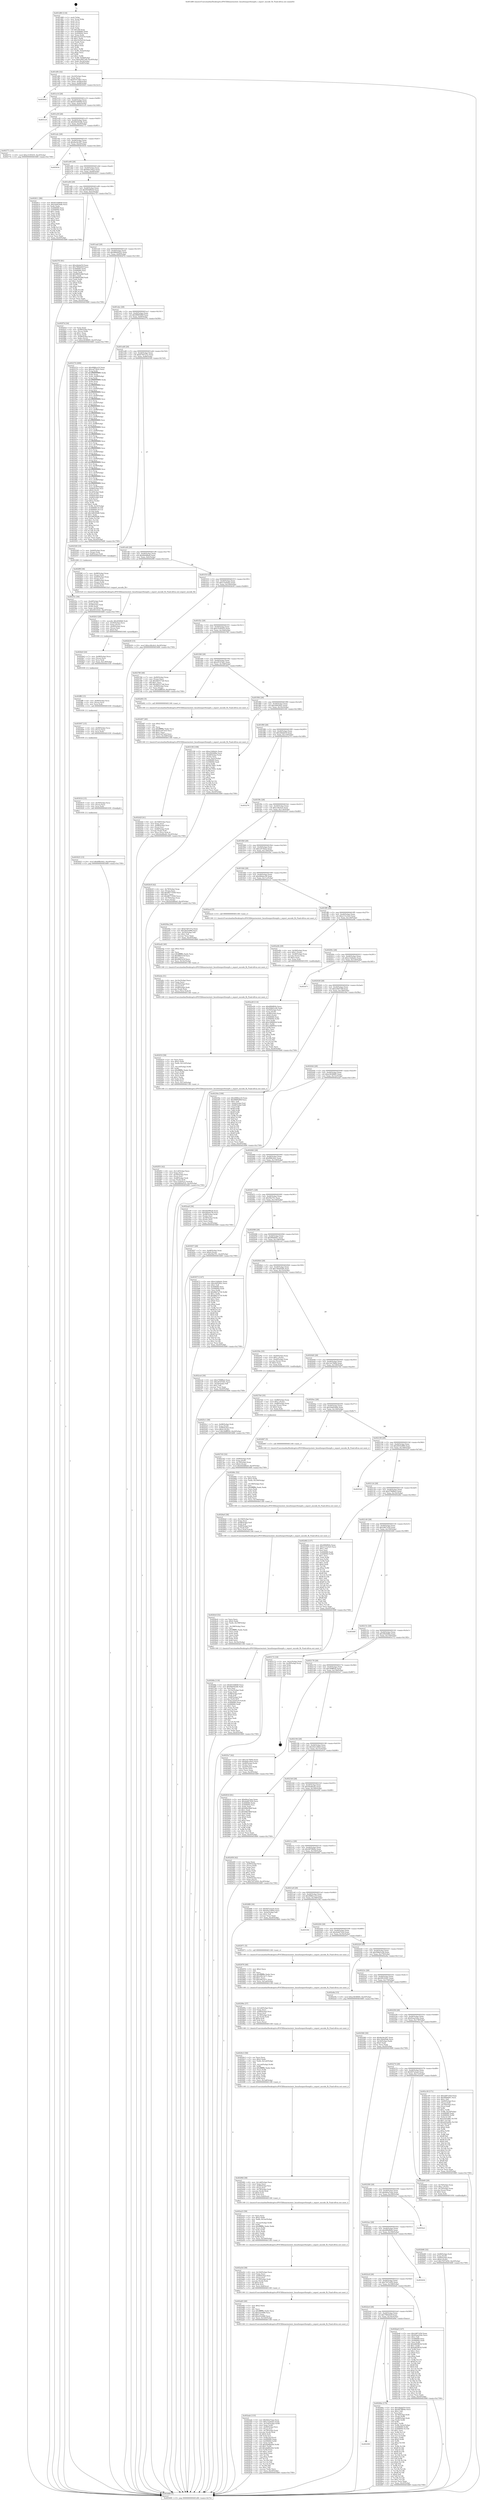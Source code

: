 digraph "0x401d80" {
  label = "0x401d80 (/mnt/c/Users/mathe/Desktop/tcc/POCII/binaries/extr_linuxfsexportfsexpfs.c_export_encode_fh_Final-ollvm.out::main(0))"
  labelloc = "t"
  node[shape=record]

  Entry [label="",width=0.3,height=0.3,shape=circle,fillcolor=black,style=filled]
  "0x401df4" [label="{
     0x401df4 [32]\l
     | [instrs]\l
     &nbsp;&nbsp;0x401df4 \<+6\>: mov -0xc0(%rbp),%eax\l
     &nbsp;&nbsp;0x401dfa \<+2\>: mov %eax,%ecx\l
     &nbsp;&nbsp;0x401dfc \<+6\>: sub $0x81673db7,%ecx\l
     &nbsp;&nbsp;0x401e02 \<+6\>: mov %eax,-0xd4(%rbp)\l
     &nbsp;&nbsp;0x401e08 \<+6\>: mov %ecx,-0xd8(%rbp)\l
     &nbsp;&nbsp;0x401e0e \<+6\>: je 0000000000403043 \<main+0x12c3\>\l
  }"]
  "0x403043" [label="{
     0x403043\l
  }", style=dashed]
  "0x401e14" [label="{
     0x401e14 [28]\l
     | [instrs]\l
     &nbsp;&nbsp;0x401e14 \<+5\>: jmp 0000000000401e19 \<main+0x99\>\l
     &nbsp;&nbsp;0x401e19 \<+6\>: mov -0xd4(%rbp),%eax\l
     &nbsp;&nbsp;0x401e1f \<+5\>: sub $0x8319d649,%eax\l
     &nbsp;&nbsp;0x401e24 \<+6\>: mov %eax,-0xdc(%rbp)\l
     &nbsp;&nbsp;0x401e2a \<+6\>: je 00000000004031c9 \<main+0x1449\>\l
  }"]
  Exit [label="",width=0.3,height=0.3,shape=circle,fillcolor=black,style=filled,peripheries=2]
  "0x4031c9" [label="{
     0x4031c9\l
  }", style=dashed]
  "0x401e30" [label="{
     0x401e30 [28]\l
     | [instrs]\l
     &nbsp;&nbsp;0x401e30 \<+5\>: jmp 0000000000401e35 \<main+0xb5\>\l
     &nbsp;&nbsp;0x401e35 \<+6\>: mov -0xd4(%rbp),%eax\l
     &nbsp;&nbsp;0x401e3b \<+5\>: sub $0x84b5b2db,%eax\l
     &nbsp;&nbsp;0x401e40 \<+6\>: mov %eax,-0xe0(%rbp)\l
     &nbsp;&nbsp;0x401e46 \<+6\>: je 0000000000402771 \<main+0x9f1\>\l
  }"]
  "0x403025" [label="{
     0x403025 [15]\l
     | [instrs]\l
     &nbsp;&nbsp;0x403025 \<+10\>: movl $0xf0fb342c,-0xc0(%rbp)\l
     &nbsp;&nbsp;0x40302f \<+5\>: jmp 0000000000403489 \<main+0x1709\>\l
  }"]
  "0x402771" [label="{
     0x402771 [15]\l
     | [instrs]\l
     &nbsp;&nbsp;0x402771 \<+10\>: movl $0xc3195435,-0xc0(%rbp)\l
     &nbsp;&nbsp;0x40277b \<+5\>: jmp 0000000000403489 \<main+0x1709\>\l
  }"]
  "0x401e4c" [label="{
     0x401e4c [28]\l
     | [instrs]\l
     &nbsp;&nbsp;0x401e4c \<+5\>: jmp 0000000000401e51 \<main+0xd1\>\l
     &nbsp;&nbsp;0x401e51 \<+6\>: mov -0xd4(%rbp),%eax\l
     &nbsp;&nbsp;0x401e57 \<+5\>: sub $0x8a34c287,%eax\l
     &nbsp;&nbsp;0x401e5c \<+6\>: mov %eax,-0xe4(%rbp)\l
     &nbsp;&nbsp;0x401e62 \<+6\>: je 0000000000403034 \<main+0x12b4\>\l
  }"]
  "0x403016" [label="{
     0x403016 [15]\l
     | [instrs]\l
     &nbsp;&nbsp;0x403016 \<+4\>: mov -0x50(%rbp),%rcx\l
     &nbsp;&nbsp;0x40301a \<+3\>: mov (%rcx),%rcx\l
     &nbsp;&nbsp;0x40301d \<+3\>: mov %rcx,%rdi\l
     &nbsp;&nbsp;0x403020 \<+5\>: call 0000000000401030 \<free@plt\>\l
     | [calls]\l
     &nbsp;&nbsp;0x401030 \{1\} (unknown)\l
  }"]
  "0x403034" [label="{
     0x403034\l
  }", style=dashed]
  "0x401e68" [label="{
     0x401e68 [28]\l
     | [instrs]\l
     &nbsp;&nbsp;0x401e68 \<+5\>: jmp 0000000000401e6d \<main+0xed\>\l
     &nbsp;&nbsp;0x401e6d \<+6\>: mov -0xd4(%rbp),%eax\l
     &nbsp;&nbsp;0x401e73 \<+5\>: sub $0x8ab144a3,%eax\l
     &nbsp;&nbsp;0x401e78 \<+6\>: mov %eax,-0xe8(%rbp)\l
     &nbsp;&nbsp;0x401e7e \<+6\>: je 0000000000402611 \<main+0x891\>\l
  }"]
  "0x403007" [label="{
     0x403007 [15]\l
     | [instrs]\l
     &nbsp;&nbsp;0x403007 \<+4\>: mov -0x68(%rbp),%rcx\l
     &nbsp;&nbsp;0x40300b \<+3\>: mov (%rcx),%rcx\l
     &nbsp;&nbsp;0x40300e \<+3\>: mov %rcx,%rdi\l
     &nbsp;&nbsp;0x403011 \<+5\>: call 0000000000401030 \<free@plt\>\l
     | [calls]\l
     &nbsp;&nbsp;0x401030 \{1\} (unknown)\l
  }"]
  "0x402611" [label="{
     0x402611 [86]\l
     | [instrs]\l
     &nbsp;&nbsp;0x402611 \<+5\>: mov $0x8319d649,%eax\l
     &nbsp;&nbsp;0x402616 \<+5\>: mov $0x24d034db,%ecx\l
     &nbsp;&nbsp;0x40261b \<+2\>: xor %edx,%edx\l
     &nbsp;&nbsp;0x40261d \<+7\>: mov 0x406060,%esi\l
     &nbsp;&nbsp;0x402624 \<+7\>: mov 0x406064,%edi\l
     &nbsp;&nbsp;0x40262b \<+3\>: sub $0x1,%edx\l
     &nbsp;&nbsp;0x40262e \<+3\>: mov %esi,%r8d\l
     &nbsp;&nbsp;0x402631 \<+3\>: add %edx,%r8d\l
     &nbsp;&nbsp;0x402634 \<+4\>: imul %r8d,%esi\l
     &nbsp;&nbsp;0x402638 \<+3\>: and $0x1,%esi\l
     &nbsp;&nbsp;0x40263b \<+3\>: cmp $0x0,%esi\l
     &nbsp;&nbsp;0x40263e \<+4\>: sete %r9b\l
     &nbsp;&nbsp;0x402642 \<+3\>: cmp $0xa,%edi\l
     &nbsp;&nbsp;0x402645 \<+4\>: setl %r10b\l
     &nbsp;&nbsp;0x402649 \<+3\>: mov %r9b,%r11b\l
     &nbsp;&nbsp;0x40264c \<+3\>: and %r10b,%r11b\l
     &nbsp;&nbsp;0x40264f \<+3\>: xor %r10b,%r9b\l
     &nbsp;&nbsp;0x402652 \<+3\>: or %r9b,%r11b\l
     &nbsp;&nbsp;0x402655 \<+4\>: test $0x1,%r11b\l
     &nbsp;&nbsp;0x402659 \<+3\>: cmovne %ecx,%eax\l
     &nbsp;&nbsp;0x40265c \<+6\>: mov %eax,-0xc0(%rbp)\l
     &nbsp;&nbsp;0x402662 \<+5\>: jmp 0000000000403489 \<main+0x1709\>\l
  }"]
  "0x401e84" [label="{
     0x401e84 [28]\l
     | [instrs]\l
     &nbsp;&nbsp;0x401e84 \<+5\>: jmp 0000000000401e89 \<main+0x109\>\l
     &nbsp;&nbsp;0x401e89 \<+6\>: mov -0xd4(%rbp),%eax\l
     &nbsp;&nbsp;0x401e8f \<+5\>: sub $0x920d6be0,%eax\l
     &nbsp;&nbsp;0x401e94 \<+6\>: mov %eax,-0xec(%rbp)\l
     &nbsp;&nbsp;0x401e9a \<+6\>: je 00000000004027f3 \<main+0xa73\>\l
  }"]
  "0x402ff8" [label="{
     0x402ff8 [15]\l
     | [instrs]\l
     &nbsp;&nbsp;0x402ff8 \<+4\>: mov -0x80(%rbp),%rcx\l
     &nbsp;&nbsp;0x402ffc \<+3\>: mov (%rcx),%rcx\l
     &nbsp;&nbsp;0x402fff \<+3\>: mov %rcx,%rdi\l
     &nbsp;&nbsp;0x403002 \<+5\>: call 0000000000401030 \<free@plt\>\l
     | [calls]\l
     &nbsp;&nbsp;0x401030 \{1\} (unknown)\l
  }"]
  "0x4027f3" [label="{
     0x4027f3 [91]\l
     | [instrs]\l
     &nbsp;&nbsp;0x4027f3 \<+5\>: mov $0xcbbdaf19,%eax\l
     &nbsp;&nbsp;0x4027f8 \<+5\>: mov $0x7984d43f,%ecx\l
     &nbsp;&nbsp;0x4027fd \<+7\>: mov 0x406060,%edx\l
     &nbsp;&nbsp;0x402804 \<+7\>: mov 0x406064,%esi\l
     &nbsp;&nbsp;0x40280b \<+2\>: mov %edx,%edi\l
     &nbsp;&nbsp;0x40280d \<+6\>: add $0x88642dbf,%edi\l
     &nbsp;&nbsp;0x402813 \<+3\>: sub $0x1,%edi\l
     &nbsp;&nbsp;0x402816 \<+6\>: sub $0x88642dbf,%edi\l
     &nbsp;&nbsp;0x40281c \<+3\>: imul %edi,%edx\l
     &nbsp;&nbsp;0x40281f \<+3\>: and $0x1,%edx\l
     &nbsp;&nbsp;0x402822 \<+3\>: cmp $0x0,%edx\l
     &nbsp;&nbsp;0x402825 \<+4\>: sete %r8b\l
     &nbsp;&nbsp;0x402829 \<+3\>: cmp $0xa,%esi\l
     &nbsp;&nbsp;0x40282c \<+4\>: setl %r9b\l
     &nbsp;&nbsp;0x402830 \<+3\>: mov %r8b,%r10b\l
     &nbsp;&nbsp;0x402833 \<+3\>: and %r9b,%r10b\l
     &nbsp;&nbsp;0x402836 \<+3\>: xor %r9b,%r8b\l
     &nbsp;&nbsp;0x402839 \<+3\>: or %r8b,%r10b\l
     &nbsp;&nbsp;0x40283c \<+4\>: test $0x1,%r10b\l
     &nbsp;&nbsp;0x402840 \<+3\>: cmovne %ecx,%eax\l
     &nbsp;&nbsp;0x402843 \<+6\>: mov %eax,-0xc0(%rbp)\l
     &nbsp;&nbsp;0x402849 \<+5\>: jmp 0000000000403489 \<main+0x1709\>\l
  }"]
  "0x401ea0" [label="{
     0x401ea0 [28]\l
     | [instrs]\l
     &nbsp;&nbsp;0x401ea0 \<+5\>: jmp 0000000000401ea5 \<main+0x125\>\l
     &nbsp;&nbsp;0x401ea5 \<+6\>: mov -0xd4(%rbp),%eax\l
     &nbsp;&nbsp;0x401eab \<+5\>: sub $0x9800d522,%eax\l
     &nbsp;&nbsp;0x401eb0 \<+6\>: mov %eax,-0xf0(%rbp)\l
     &nbsp;&nbsp;0x401eb6 \<+6\>: je 0000000000402f7d \<main+0x11fd\>\l
  }"]
  "0x402fe0" [label="{
     0x402fe0 [24]\l
     | [instrs]\l
     &nbsp;&nbsp;0x402fe0 \<+7\>: mov -0x98(%rbp),%rcx\l
     &nbsp;&nbsp;0x402fe7 \<+3\>: mov (%rcx),%rcx\l
     &nbsp;&nbsp;0x402fea \<+3\>: mov %rcx,%rdi\l
     &nbsp;&nbsp;0x402fed \<+6\>: mov %eax,-0x1c8(%rbp)\l
     &nbsp;&nbsp;0x402ff3 \<+5\>: call 0000000000401030 \<free@plt\>\l
     | [calls]\l
     &nbsp;&nbsp;0x401030 \{1\} (unknown)\l
  }"]
  "0x402f7d" [label="{
     0x402f7d [34]\l
     | [instrs]\l
     &nbsp;&nbsp;0x402f7d \<+2\>: xor %eax,%eax\l
     &nbsp;&nbsp;0x402f7f \<+4\>: mov -0x48(%rbp),%rcx\l
     &nbsp;&nbsp;0x402f83 \<+2\>: mov (%rcx),%edx\l
     &nbsp;&nbsp;0x402f85 \<+3\>: sub $0x1,%eax\l
     &nbsp;&nbsp;0x402f88 \<+2\>: sub %eax,%edx\l
     &nbsp;&nbsp;0x402f8a \<+4\>: mov -0x48(%rbp),%rcx\l
     &nbsp;&nbsp;0x402f8e \<+2\>: mov %edx,(%rcx)\l
     &nbsp;&nbsp;0x402f90 \<+10\>: movl $0xe3638685,-0xc0(%rbp)\l
     &nbsp;&nbsp;0x402f9a \<+5\>: jmp 0000000000403489 \<main+0x1709\>\l
  }"]
  "0x401ebc" [label="{
     0x401ebc [28]\l
     | [instrs]\l
     &nbsp;&nbsp;0x401ebc \<+5\>: jmp 0000000000401ec1 \<main+0x141\>\l
     &nbsp;&nbsp;0x401ec1 \<+6\>: mov -0xd4(%rbp),%eax\l
     &nbsp;&nbsp;0x401ec7 \<+5\>: sub $0x9899380f,%eax\l
     &nbsp;&nbsp;0x401ecc \<+6\>: mov %eax,-0xf4(%rbp)\l
     &nbsp;&nbsp;0x401ed2 \<+6\>: je 0000000000402374 \<main+0x5f4\>\l
  }"]
  "0x402fc3" [label="{
     0x402fc3 [29]\l
     | [instrs]\l
     &nbsp;&nbsp;0x402fc3 \<+10\>: movabs $0x4040b6,%rdi\l
     &nbsp;&nbsp;0x402fcd \<+4\>: mov -0x40(%rbp),%rcx\l
     &nbsp;&nbsp;0x402fd1 \<+2\>: mov %eax,(%rcx)\l
     &nbsp;&nbsp;0x402fd3 \<+4\>: mov -0x40(%rbp),%rcx\l
     &nbsp;&nbsp;0x402fd7 \<+2\>: mov (%rcx),%esi\l
     &nbsp;&nbsp;0x402fd9 \<+2\>: mov $0x0,%al\l
     &nbsp;&nbsp;0x402fdb \<+5\>: call 0000000000401040 \<printf@plt\>\l
     | [calls]\l
     &nbsp;&nbsp;0x401040 \{1\} (unknown)\l
  }"]
  "0x402374" [label="{
     0x402374 [406]\l
     | [instrs]\l
     &nbsp;&nbsp;0x402374 \<+5\>: mov $0x4986ce19,%eax\l
     &nbsp;&nbsp;0x402379 \<+5\>: mov $0xcef73b22,%ecx\l
     &nbsp;&nbsp;0x40237e \<+3\>: mov %rsp,%rdx\l
     &nbsp;&nbsp;0x402381 \<+4\>: add $0xfffffffffffffff0,%rdx\l
     &nbsp;&nbsp;0x402385 \<+3\>: mov %rdx,%rsp\l
     &nbsp;&nbsp;0x402388 \<+7\>: mov %rdx,-0xb8(%rbp)\l
     &nbsp;&nbsp;0x40238f \<+3\>: mov %rsp,%rdx\l
     &nbsp;&nbsp;0x402392 \<+4\>: add $0xfffffffffffffff0,%rdx\l
     &nbsp;&nbsp;0x402396 \<+3\>: mov %rdx,%rsp\l
     &nbsp;&nbsp;0x402399 \<+3\>: mov %rsp,%rsi\l
     &nbsp;&nbsp;0x40239c \<+4\>: add $0xfffffffffffffff0,%rsi\l
     &nbsp;&nbsp;0x4023a0 \<+3\>: mov %rsi,%rsp\l
     &nbsp;&nbsp;0x4023a3 \<+7\>: mov %rsi,-0xb0(%rbp)\l
     &nbsp;&nbsp;0x4023aa \<+3\>: mov %rsp,%rsi\l
     &nbsp;&nbsp;0x4023ad \<+4\>: add $0xfffffffffffffff0,%rsi\l
     &nbsp;&nbsp;0x4023b1 \<+3\>: mov %rsi,%rsp\l
     &nbsp;&nbsp;0x4023b4 \<+7\>: mov %rsi,-0xa8(%rbp)\l
     &nbsp;&nbsp;0x4023bb \<+3\>: mov %rsp,%rsi\l
     &nbsp;&nbsp;0x4023be \<+4\>: add $0xfffffffffffffff0,%rsi\l
     &nbsp;&nbsp;0x4023c2 \<+3\>: mov %rsi,%rsp\l
     &nbsp;&nbsp;0x4023c5 \<+7\>: mov %rsi,-0xa0(%rbp)\l
     &nbsp;&nbsp;0x4023cc \<+3\>: mov %rsp,%rsi\l
     &nbsp;&nbsp;0x4023cf \<+4\>: add $0xfffffffffffffff0,%rsi\l
     &nbsp;&nbsp;0x4023d3 \<+3\>: mov %rsi,%rsp\l
     &nbsp;&nbsp;0x4023d6 \<+7\>: mov %rsi,-0x98(%rbp)\l
     &nbsp;&nbsp;0x4023dd \<+3\>: mov %rsp,%rsi\l
     &nbsp;&nbsp;0x4023e0 \<+4\>: add $0xfffffffffffffff0,%rsi\l
     &nbsp;&nbsp;0x4023e4 \<+3\>: mov %rsi,%rsp\l
     &nbsp;&nbsp;0x4023e7 \<+7\>: mov %rsi,-0x90(%rbp)\l
     &nbsp;&nbsp;0x4023ee \<+3\>: mov %rsp,%rsi\l
     &nbsp;&nbsp;0x4023f1 \<+4\>: add $0xfffffffffffffff0,%rsi\l
     &nbsp;&nbsp;0x4023f5 \<+3\>: mov %rsi,%rsp\l
     &nbsp;&nbsp;0x4023f8 \<+7\>: mov %rsi,-0x88(%rbp)\l
     &nbsp;&nbsp;0x4023ff \<+3\>: mov %rsp,%rsi\l
     &nbsp;&nbsp;0x402402 \<+4\>: add $0xfffffffffffffff0,%rsi\l
     &nbsp;&nbsp;0x402406 \<+3\>: mov %rsi,%rsp\l
     &nbsp;&nbsp;0x402409 \<+4\>: mov %rsi,-0x80(%rbp)\l
     &nbsp;&nbsp;0x40240d \<+3\>: mov %rsp,%rsi\l
     &nbsp;&nbsp;0x402410 \<+4\>: add $0xfffffffffffffff0,%rsi\l
     &nbsp;&nbsp;0x402414 \<+3\>: mov %rsi,%rsp\l
     &nbsp;&nbsp;0x402417 \<+4\>: mov %rsi,-0x78(%rbp)\l
     &nbsp;&nbsp;0x40241b \<+3\>: mov %rsp,%rsi\l
     &nbsp;&nbsp;0x40241e \<+4\>: add $0xfffffffffffffff0,%rsi\l
     &nbsp;&nbsp;0x402422 \<+3\>: mov %rsi,%rsp\l
     &nbsp;&nbsp;0x402425 \<+4\>: mov %rsi,-0x70(%rbp)\l
     &nbsp;&nbsp;0x402429 \<+3\>: mov %rsp,%rsi\l
     &nbsp;&nbsp;0x40242c \<+4\>: add $0xfffffffffffffff0,%rsi\l
     &nbsp;&nbsp;0x402430 \<+3\>: mov %rsi,%rsp\l
     &nbsp;&nbsp;0x402433 \<+4\>: mov %rsi,-0x68(%rbp)\l
     &nbsp;&nbsp;0x402437 \<+3\>: mov %rsp,%rsi\l
     &nbsp;&nbsp;0x40243a \<+4\>: add $0xfffffffffffffff0,%rsi\l
     &nbsp;&nbsp;0x40243e \<+3\>: mov %rsi,%rsp\l
     &nbsp;&nbsp;0x402441 \<+4\>: mov %rsi,-0x60(%rbp)\l
     &nbsp;&nbsp;0x402445 \<+3\>: mov %rsp,%rsi\l
     &nbsp;&nbsp;0x402448 \<+4\>: add $0xfffffffffffffff0,%rsi\l
     &nbsp;&nbsp;0x40244c \<+3\>: mov %rsi,%rsp\l
     &nbsp;&nbsp;0x40244f \<+4\>: mov %rsi,-0x58(%rbp)\l
     &nbsp;&nbsp;0x402453 \<+3\>: mov %rsp,%rsi\l
     &nbsp;&nbsp;0x402456 \<+4\>: add $0xfffffffffffffff0,%rsi\l
     &nbsp;&nbsp;0x40245a \<+3\>: mov %rsi,%rsp\l
     &nbsp;&nbsp;0x40245d \<+4\>: mov %rsi,-0x50(%rbp)\l
     &nbsp;&nbsp;0x402461 \<+3\>: mov %rsp,%rsi\l
     &nbsp;&nbsp;0x402464 \<+4\>: add $0xfffffffffffffff0,%rsi\l
     &nbsp;&nbsp;0x402468 \<+3\>: mov %rsi,%rsp\l
     &nbsp;&nbsp;0x40246b \<+4\>: mov %rsi,-0x48(%rbp)\l
     &nbsp;&nbsp;0x40246f \<+3\>: mov %rsp,%rsi\l
     &nbsp;&nbsp;0x402472 \<+4\>: add $0xfffffffffffffff0,%rsi\l
     &nbsp;&nbsp;0x402476 \<+3\>: mov %rsi,%rsp\l
     &nbsp;&nbsp;0x402479 \<+4\>: mov %rsi,-0x40(%rbp)\l
     &nbsp;&nbsp;0x40247d \<+7\>: mov -0xb8(%rbp),%rsi\l
     &nbsp;&nbsp;0x402484 \<+6\>: movl $0x0,(%rsi)\l
     &nbsp;&nbsp;0x40248a \<+6\>: mov -0xc4(%rbp),%edi\l
     &nbsp;&nbsp;0x402490 \<+2\>: mov %edi,(%rdx)\l
     &nbsp;&nbsp;0x402492 \<+7\>: mov -0xb0(%rbp),%rsi\l
     &nbsp;&nbsp;0x402499 \<+7\>: mov -0xd0(%rbp),%r8\l
     &nbsp;&nbsp;0x4024a0 \<+3\>: mov %r8,(%rsi)\l
     &nbsp;&nbsp;0x4024a3 \<+3\>: cmpl $0x2,(%rdx)\l
     &nbsp;&nbsp;0x4024a6 \<+4\>: setne %r9b\l
     &nbsp;&nbsp;0x4024aa \<+4\>: and $0x1,%r9b\l
     &nbsp;&nbsp;0x4024ae \<+4\>: mov %r9b,-0x35(%rbp)\l
     &nbsp;&nbsp;0x4024b2 \<+8\>: mov 0x406060,%r10d\l
     &nbsp;&nbsp;0x4024ba \<+8\>: mov 0x406064,%r11d\l
     &nbsp;&nbsp;0x4024c2 \<+3\>: mov %r10d,%ebx\l
     &nbsp;&nbsp;0x4024c5 \<+6\>: add $0x3d629dd6,%ebx\l
     &nbsp;&nbsp;0x4024cb \<+3\>: sub $0x1,%ebx\l
     &nbsp;&nbsp;0x4024ce \<+6\>: sub $0x3d629dd6,%ebx\l
     &nbsp;&nbsp;0x4024d4 \<+4\>: imul %ebx,%r10d\l
     &nbsp;&nbsp;0x4024d8 \<+4\>: and $0x1,%r10d\l
     &nbsp;&nbsp;0x4024dc \<+4\>: cmp $0x0,%r10d\l
     &nbsp;&nbsp;0x4024e0 \<+4\>: sete %r9b\l
     &nbsp;&nbsp;0x4024e4 \<+4\>: cmp $0xa,%r11d\l
     &nbsp;&nbsp;0x4024e8 \<+4\>: setl %r14b\l
     &nbsp;&nbsp;0x4024ec \<+3\>: mov %r9b,%r15b\l
     &nbsp;&nbsp;0x4024ef \<+3\>: and %r14b,%r15b\l
     &nbsp;&nbsp;0x4024f2 \<+3\>: xor %r14b,%r9b\l
     &nbsp;&nbsp;0x4024f5 \<+3\>: or %r9b,%r15b\l
     &nbsp;&nbsp;0x4024f8 \<+4\>: test $0x1,%r15b\l
     &nbsp;&nbsp;0x4024fc \<+3\>: cmovne %ecx,%eax\l
     &nbsp;&nbsp;0x4024ff \<+6\>: mov %eax,-0xc0(%rbp)\l
     &nbsp;&nbsp;0x402505 \<+5\>: jmp 0000000000403489 \<main+0x1709\>\l
  }"]
  "0x401ed8" [label="{
     0x401ed8 [28]\l
     | [instrs]\l
     &nbsp;&nbsp;0x401ed8 \<+5\>: jmp 0000000000401edd \<main+0x15d\>\l
     &nbsp;&nbsp;0x401edd \<+6\>: mov -0xd4(%rbp),%eax\l
     &nbsp;&nbsp;0x401ee3 \<+5\>: sub $0xb740157a,%eax\l
     &nbsp;&nbsp;0x401ee8 \<+6\>: mov %eax,-0xf8(%rbp)\l
     &nbsp;&nbsp;0x401eee \<+6\>: je 0000000000402549 \<main+0x7c9\>\l
  }"]
  "0x402f53" [label="{
     0x402f53 [42]\l
     | [instrs]\l
     &nbsp;&nbsp;0x402f53 \<+6\>: mov -0x1c4(%rbp),%ecx\l
     &nbsp;&nbsp;0x402f59 \<+3\>: imul %eax,%ecx\l
     &nbsp;&nbsp;0x402f5c \<+4\>: mov -0x50(%rbp),%rsi\l
     &nbsp;&nbsp;0x402f60 \<+3\>: mov (%rsi),%rsi\l
     &nbsp;&nbsp;0x402f63 \<+4\>: mov -0x48(%rbp),%rdi\l
     &nbsp;&nbsp;0x402f67 \<+3\>: movslq (%rdi),%rdi\l
     &nbsp;&nbsp;0x402f6a \<+4\>: mov %ecx,0x4(%rsi,%rdi,8)\l
     &nbsp;&nbsp;0x402f6e \<+10\>: movl $0x9800d522,-0xc0(%rbp)\l
     &nbsp;&nbsp;0x402f78 \<+5\>: jmp 0000000000403489 \<main+0x1709\>\l
  }"]
  "0x402549" [label="{
     0x402549 [19]\l
     | [instrs]\l
     &nbsp;&nbsp;0x402549 \<+7\>: mov -0xb0(%rbp),%rax\l
     &nbsp;&nbsp;0x402550 \<+3\>: mov (%rax),%rax\l
     &nbsp;&nbsp;0x402553 \<+4\>: mov 0x8(%rax),%rdi\l
     &nbsp;&nbsp;0x402557 \<+5\>: call 0000000000401060 \<atoi@plt\>\l
     | [calls]\l
     &nbsp;&nbsp;0x401060 \{1\} (unknown)\l
  }"]
  "0x401ef4" [label="{
     0x401ef4 [28]\l
     | [instrs]\l
     &nbsp;&nbsp;0x401ef4 \<+5\>: jmp 0000000000401ef9 \<main+0x179\>\l
     &nbsp;&nbsp;0x401ef9 \<+6\>: mov -0xd4(%rbp),%eax\l
     &nbsp;&nbsp;0x401eff \<+5\>: sub $0xbfe08ba9,%eax\l
     &nbsp;&nbsp;0x401f04 \<+6\>: mov %eax,-0xfc(%rbp)\l
     &nbsp;&nbsp;0x401f0a \<+6\>: je 0000000000402f9f \<main+0x121f\>\l
  }"]
  "0x402f19" [label="{
     0x402f19 [58]\l
     | [instrs]\l
     &nbsp;&nbsp;0x402f19 \<+2\>: xor %ecx,%ecx\l
     &nbsp;&nbsp;0x402f1b \<+5\>: mov $0x2,%edx\l
     &nbsp;&nbsp;0x402f20 \<+6\>: mov %edx,-0x1c0(%rbp)\l
     &nbsp;&nbsp;0x402f26 \<+1\>: cltd\l
     &nbsp;&nbsp;0x402f27 \<+7\>: mov -0x1c0(%rbp),%r8d\l
     &nbsp;&nbsp;0x402f2e \<+3\>: idiv %r8d\l
     &nbsp;&nbsp;0x402f31 \<+6\>: imul $0xfffffffe,%edx,%edx\l
     &nbsp;&nbsp;0x402f37 \<+3\>: mov %ecx,%r9d\l
     &nbsp;&nbsp;0x402f3a \<+3\>: sub %edx,%r9d\l
     &nbsp;&nbsp;0x402f3d \<+2\>: mov %ecx,%edx\l
     &nbsp;&nbsp;0x402f3f \<+3\>: sub $0x1,%edx\l
     &nbsp;&nbsp;0x402f42 \<+3\>: add %edx,%r9d\l
     &nbsp;&nbsp;0x402f45 \<+3\>: sub %r9d,%ecx\l
     &nbsp;&nbsp;0x402f48 \<+6\>: mov %ecx,-0x1c4(%rbp)\l
     &nbsp;&nbsp;0x402f4e \<+5\>: call 0000000000401160 \<next_i\>\l
     | [calls]\l
     &nbsp;&nbsp;0x401160 \{1\} (/mnt/c/Users/mathe/Desktop/tcc/POCII/binaries/extr_linuxfsexportfsexpfs.c_export_encode_fh_Final-ollvm.out::next_i)\l
  }"]
  "0x402f9f" [label="{
     0x402f9f [36]\l
     | [instrs]\l
     &nbsp;&nbsp;0x402f9f \<+7\>: mov -0x98(%rbp),%rax\l
     &nbsp;&nbsp;0x402fa6 \<+3\>: mov (%rax),%rdi\l
     &nbsp;&nbsp;0x402fa9 \<+4\>: mov -0x80(%rbp),%rax\l
     &nbsp;&nbsp;0x402fad \<+3\>: mov (%rax),%rsi\l
     &nbsp;&nbsp;0x402fb0 \<+4\>: mov -0x68(%rbp),%rax\l
     &nbsp;&nbsp;0x402fb4 \<+3\>: mov (%rax),%rdx\l
     &nbsp;&nbsp;0x402fb7 \<+4\>: mov -0x50(%rbp),%rax\l
     &nbsp;&nbsp;0x402fbb \<+3\>: mov (%rax),%rcx\l
     &nbsp;&nbsp;0x402fbe \<+5\>: call 00000000004015c0 \<export_encode_fh\>\l
     | [calls]\l
     &nbsp;&nbsp;0x4015c0 \{1\} (/mnt/c/Users/mathe/Desktop/tcc/POCII/binaries/extr_linuxfsexportfsexpfs.c_export_encode_fh_Final-ollvm.out::export_encode_fh)\l
  }"]
  "0x401f10" [label="{
     0x401f10 [28]\l
     | [instrs]\l
     &nbsp;&nbsp;0x401f10 \<+5\>: jmp 0000000000401f15 \<main+0x195\>\l
     &nbsp;&nbsp;0x401f15 \<+6\>: mov -0xd4(%rbp),%eax\l
     &nbsp;&nbsp;0x401f1b \<+5\>: sub $0xc1dc6eb2,%eax\l
     &nbsp;&nbsp;0x401f20 \<+6\>: mov %eax,-0x100(%rbp)\l
     &nbsp;&nbsp;0x401f26 \<+6\>: je 0000000000402b30 \<main+0xdb0\>\l
  }"]
  "0x402efa" [label="{
     0x402efa [31]\l
     | [instrs]\l
     &nbsp;&nbsp;0x402efa \<+6\>: mov -0x1bc(%rbp),%ecx\l
     &nbsp;&nbsp;0x402f00 \<+3\>: imul %eax,%ecx\l
     &nbsp;&nbsp;0x402f03 \<+4\>: mov -0x50(%rbp),%rsi\l
     &nbsp;&nbsp;0x402f07 \<+3\>: mov (%rsi),%rsi\l
     &nbsp;&nbsp;0x402f0a \<+4\>: mov -0x48(%rbp),%rdi\l
     &nbsp;&nbsp;0x402f0e \<+3\>: movslq (%rdi),%rdi\l
     &nbsp;&nbsp;0x402f11 \<+3\>: mov %ecx,(%rsi,%rdi,8)\l
     &nbsp;&nbsp;0x402f14 \<+5\>: call 0000000000401160 \<next_i\>\l
     | [calls]\l
     &nbsp;&nbsp;0x401160 \{1\} (/mnt/c/Users/mathe/Desktop/tcc/POCII/binaries/extr_linuxfsexportfsexpfs.c_export_encode_fh_Final-ollvm.out::next_i)\l
  }"]
  "0x402b30" [label="{
     0x402b30 [15]\l
     | [instrs]\l
     &nbsp;&nbsp;0x402b30 \<+10\>: movl $0xccfdcdc4,-0xc0(%rbp)\l
     &nbsp;&nbsp;0x402b3a \<+5\>: jmp 0000000000403489 \<main+0x1709\>\l
  }"]
  "0x401f2c" [label="{
     0x401f2c [28]\l
     | [instrs]\l
     &nbsp;&nbsp;0x401f2c \<+5\>: jmp 0000000000401f31 \<main+0x1b1\>\l
     &nbsp;&nbsp;0x401f31 \<+6\>: mov -0xd4(%rbp),%eax\l
     &nbsp;&nbsp;0x401f37 \<+5\>: sub $0xc3195435,%eax\l
     &nbsp;&nbsp;0x401f3c \<+6\>: mov %eax,-0x104(%rbp)\l
     &nbsp;&nbsp;0x401f42 \<+6\>: je 0000000000402780 \<main+0xa00\>\l
  }"]
  "0x402ed2" [label="{
     0x402ed2 [40]\l
     | [instrs]\l
     &nbsp;&nbsp;0x402ed2 \<+5\>: mov $0x2,%ecx\l
     &nbsp;&nbsp;0x402ed7 \<+1\>: cltd\l
     &nbsp;&nbsp;0x402ed8 \<+2\>: idiv %ecx\l
     &nbsp;&nbsp;0x402eda \<+6\>: imul $0xfffffffe,%edx,%ecx\l
     &nbsp;&nbsp;0x402ee0 \<+6\>: sub $0x9f923c5f,%ecx\l
     &nbsp;&nbsp;0x402ee6 \<+3\>: add $0x1,%ecx\l
     &nbsp;&nbsp;0x402ee9 \<+6\>: add $0x9f923c5f,%ecx\l
     &nbsp;&nbsp;0x402eef \<+6\>: mov %ecx,-0x1bc(%rbp)\l
     &nbsp;&nbsp;0x402ef5 \<+5\>: call 0000000000401160 \<next_i\>\l
     | [calls]\l
     &nbsp;&nbsp;0x401160 \{1\} (/mnt/c/Users/mathe/Desktop/tcc/POCII/binaries/extr_linuxfsexportfsexpfs.c_export_encode_fh_Final-ollvm.out::next_i)\l
  }"]
  "0x402780" [label="{
     0x402780 [48]\l
     | [instrs]\l
     &nbsp;&nbsp;0x402780 \<+7\>: mov -0x90(%rbp),%rax\l
     &nbsp;&nbsp;0x402787 \<+2\>: mov (%rax),%ecx\l
     &nbsp;&nbsp;0x402789 \<+6\>: sub $0x482317a6,%ecx\l
     &nbsp;&nbsp;0x40278f \<+3\>: add $0x1,%ecx\l
     &nbsp;&nbsp;0x402792 \<+6\>: add $0x482317a6,%ecx\l
     &nbsp;&nbsp;0x402798 \<+7\>: mov -0x90(%rbp),%rax\l
     &nbsp;&nbsp;0x40279f \<+2\>: mov %ecx,(%rax)\l
     &nbsp;&nbsp;0x4027a1 \<+10\>: movl $0x3bfff020,-0xc0(%rbp)\l
     &nbsp;&nbsp;0x4027ab \<+5\>: jmp 0000000000403489 \<main+0x1709\>\l
  }"]
  "0x401f48" [label="{
     0x401f48 [28]\l
     | [instrs]\l
     &nbsp;&nbsp;0x401f48 \<+5\>: jmp 0000000000401f4d \<main+0x1cd\>\l
     &nbsp;&nbsp;0x401f4d \<+6\>: mov -0xd4(%rbp),%eax\l
     &nbsp;&nbsp;0x401f53 \<+5\>: sub $0xc87d7dd1,%eax\l
     &nbsp;&nbsp;0x401f58 \<+6\>: mov %eax,-0x108(%rbp)\l
     &nbsp;&nbsp;0x401f5e \<+6\>: je 0000000000402d02 \<main+0xf82\>\l
  }"]
  "0x402e28" [label="{
     0x402e28 [114]\l
     | [instrs]\l
     &nbsp;&nbsp;0x402e28 \<+5\>: mov $0x6f94f82b,%ecx\l
     &nbsp;&nbsp;0x402e2d \<+5\>: mov $0x508d1e28,%edx\l
     &nbsp;&nbsp;0x402e32 \<+4\>: mov -0x50(%rbp),%rdi\l
     &nbsp;&nbsp;0x402e36 \<+3\>: mov %rax,(%rdi)\l
     &nbsp;&nbsp;0x402e39 \<+4\>: mov -0x48(%rbp),%rax\l
     &nbsp;&nbsp;0x402e3d \<+6\>: movl $0x0,(%rax)\l
     &nbsp;&nbsp;0x402e43 \<+7\>: mov 0x406060,%esi\l
     &nbsp;&nbsp;0x402e4a \<+8\>: mov 0x406064,%r8d\l
     &nbsp;&nbsp;0x402e52 \<+3\>: mov %esi,%r9d\l
     &nbsp;&nbsp;0x402e55 \<+7\>: add $0xc2888924,%r9d\l
     &nbsp;&nbsp;0x402e5c \<+4\>: sub $0x1,%r9d\l
     &nbsp;&nbsp;0x402e60 \<+7\>: sub $0xc2888924,%r9d\l
     &nbsp;&nbsp;0x402e67 \<+4\>: imul %r9d,%esi\l
     &nbsp;&nbsp;0x402e6b \<+3\>: and $0x1,%esi\l
     &nbsp;&nbsp;0x402e6e \<+3\>: cmp $0x0,%esi\l
     &nbsp;&nbsp;0x402e71 \<+4\>: sete %r10b\l
     &nbsp;&nbsp;0x402e75 \<+4\>: cmp $0xa,%r8d\l
     &nbsp;&nbsp;0x402e79 \<+4\>: setl %r11b\l
     &nbsp;&nbsp;0x402e7d \<+3\>: mov %r10b,%bl\l
     &nbsp;&nbsp;0x402e80 \<+3\>: and %r11b,%bl\l
     &nbsp;&nbsp;0x402e83 \<+3\>: xor %r11b,%r10b\l
     &nbsp;&nbsp;0x402e86 \<+3\>: or %r10b,%bl\l
     &nbsp;&nbsp;0x402e89 \<+3\>: test $0x1,%bl\l
     &nbsp;&nbsp;0x402e8c \<+3\>: cmovne %edx,%ecx\l
     &nbsp;&nbsp;0x402e8f \<+6\>: mov %ecx,-0xc0(%rbp)\l
     &nbsp;&nbsp;0x402e95 \<+5\>: jmp 0000000000403489 \<main+0x1709\>\l
  }"]
  "0x402d02" [label="{
     0x402d02 [5]\l
     | [instrs]\l
     &nbsp;&nbsp;0x402d02 \<+5\>: call 0000000000401160 \<next_i\>\l
     | [calls]\l
     &nbsp;&nbsp;0x401160 \{1\} (/mnt/c/Users/mathe/Desktop/tcc/POCII/binaries/extr_linuxfsexportfsexpfs.c_export_encode_fh_Final-ollvm.out::next_i)\l
  }"]
  "0x401f64" [label="{
     0x401f64 [28]\l
     | [instrs]\l
     &nbsp;&nbsp;0x401f64 \<+5\>: jmp 0000000000401f69 \<main+0x1e9\>\l
     &nbsp;&nbsp;0x401f69 \<+6\>: mov -0xd4(%rbp),%eax\l
     &nbsp;&nbsp;0x401f6f \<+5\>: sub $0xcb95282c,%eax\l
     &nbsp;&nbsp;0x401f74 \<+6\>: mov %eax,-0x10c(%rbp)\l
     &nbsp;&nbsp;0x401f7a \<+6\>: je 0000000000403106 \<main+0x1386\>\l
  }"]
  "0x402d2f" [label="{
     0x402d2f [41]\l
     | [instrs]\l
     &nbsp;&nbsp;0x402d2f \<+6\>: mov -0x1b8(%rbp),%ecx\l
     &nbsp;&nbsp;0x402d35 \<+3\>: imul %eax,%ecx\l
     &nbsp;&nbsp;0x402d38 \<+4\>: mov -0x68(%rbp),%rsi\l
     &nbsp;&nbsp;0x402d3c \<+3\>: mov (%rsi),%rsi\l
     &nbsp;&nbsp;0x402d3f \<+4\>: mov -0x60(%rbp),%rdi\l
     &nbsp;&nbsp;0x402d43 \<+3\>: movslq (%rdi),%rdi\l
     &nbsp;&nbsp;0x402d46 \<+3\>: mov %ecx,(%rsi,%rdi,4)\l
     &nbsp;&nbsp;0x402d49 \<+10\>: movl $0x44efbed2,-0xc0(%rbp)\l
     &nbsp;&nbsp;0x402d53 \<+5\>: jmp 0000000000403489 \<main+0x1709\>\l
  }"]
  "0x403106" [label="{
     0x403106 [108]\l
     | [instrs]\l
     &nbsp;&nbsp;0x403106 \<+5\>: mov $0xe14dde4c,%eax\l
     &nbsp;&nbsp;0x40310b \<+5\>: mov $0x2f42b88a,%ecx\l
     &nbsp;&nbsp;0x403110 \<+7\>: mov -0xb8(%rbp),%rdx\l
     &nbsp;&nbsp;0x403117 \<+2\>: mov (%rdx),%esi\l
     &nbsp;&nbsp;0x403119 \<+3\>: mov %esi,-0x2c(%rbp)\l
     &nbsp;&nbsp;0x40311c \<+7\>: mov 0x406060,%esi\l
     &nbsp;&nbsp;0x403123 \<+7\>: mov 0x406064,%edi\l
     &nbsp;&nbsp;0x40312a \<+3\>: mov %esi,%r8d\l
     &nbsp;&nbsp;0x40312d \<+7\>: sub $0x3fc76f41,%r8d\l
     &nbsp;&nbsp;0x403134 \<+4\>: sub $0x1,%r8d\l
     &nbsp;&nbsp;0x403138 \<+7\>: add $0x3fc76f41,%r8d\l
     &nbsp;&nbsp;0x40313f \<+4\>: imul %r8d,%esi\l
     &nbsp;&nbsp;0x403143 \<+3\>: and $0x1,%esi\l
     &nbsp;&nbsp;0x403146 \<+3\>: cmp $0x0,%esi\l
     &nbsp;&nbsp;0x403149 \<+4\>: sete %r9b\l
     &nbsp;&nbsp;0x40314d \<+3\>: cmp $0xa,%edi\l
     &nbsp;&nbsp;0x403150 \<+4\>: setl %r10b\l
     &nbsp;&nbsp;0x403154 \<+3\>: mov %r9b,%r11b\l
     &nbsp;&nbsp;0x403157 \<+3\>: and %r10b,%r11b\l
     &nbsp;&nbsp;0x40315a \<+3\>: xor %r10b,%r9b\l
     &nbsp;&nbsp;0x40315d \<+3\>: or %r9b,%r11b\l
     &nbsp;&nbsp;0x403160 \<+4\>: test $0x1,%r11b\l
     &nbsp;&nbsp;0x403164 \<+3\>: cmovne %ecx,%eax\l
     &nbsp;&nbsp;0x403167 \<+6\>: mov %eax,-0xc0(%rbp)\l
     &nbsp;&nbsp;0x40316d \<+5\>: jmp 0000000000403489 \<main+0x1709\>\l
  }"]
  "0x401f80" [label="{
     0x401f80 [28]\l
     | [instrs]\l
     &nbsp;&nbsp;0x401f80 \<+5\>: jmp 0000000000401f85 \<main+0x205\>\l
     &nbsp;&nbsp;0x401f85 \<+6\>: mov -0xd4(%rbp),%eax\l
     &nbsp;&nbsp;0x401f8b \<+5\>: sub $0xcbbdaf19,%eax\l
     &nbsp;&nbsp;0x401f90 \<+6\>: mov %eax,-0x110(%rbp)\l
     &nbsp;&nbsp;0x401f96 \<+6\>: je 0000000000403279 \<main+0x14f9\>\l
  }"]
  "0x402d07" [label="{
     0x402d07 [40]\l
     | [instrs]\l
     &nbsp;&nbsp;0x402d07 \<+5\>: mov $0x2,%ecx\l
     &nbsp;&nbsp;0x402d0c \<+1\>: cltd\l
     &nbsp;&nbsp;0x402d0d \<+2\>: idiv %ecx\l
     &nbsp;&nbsp;0x402d0f \<+6\>: imul $0xfffffffe,%edx,%ecx\l
     &nbsp;&nbsp;0x402d15 \<+6\>: add $0xb1e67ac6,%ecx\l
     &nbsp;&nbsp;0x402d1b \<+3\>: add $0x1,%ecx\l
     &nbsp;&nbsp;0x402d1e \<+6\>: sub $0xb1e67ac6,%ecx\l
     &nbsp;&nbsp;0x402d24 \<+6\>: mov %ecx,-0x1b8(%rbp)\l
     &nbsp;&nbsp;0x402d2a \<+5\>: call 0000000000401160 \<next_i\>\l
     | [calls]\l
     &nbsp;&nbsp;0x401160 \{1\} (/mnt/c/Users/mathe/Desktop/tcc/POCII/binaries/extr_linuxfsexportfsexpfs.c_export_encode_fh_Final-ollvm.out::next_i)\l
  }"]
  "0x403279" [label="{
     0x403279\l
  }", style=dashed]
  "0x401f9c" [label="{
     0x401f9c [28]\l
     | [instrs]\l
     &nbsp;&nbsp;0x401f9c \<+5\>: jmp 0000000000401fa1 \<main+0x221\>\l
     &nbsp;&nbsp;0x401fa1 \<+6\>: mov -0xd4(%rbp),%eax\l
     &nbsp;&nbsp;0x401fa7 \<+5\>: sub $0xccfdcdc4,%eax\l
     &nbsp;&nbsp;0x401fac \<+6\>: mov %eax,-0x114(%rbp)\l
     &nbsp;&nbsp;0x401fb2 \<+6\>: je 0000000000402b3f \<main+0xdbf\>\l
  }"]
  "0x402b86" [label="{
     0x402b86 [32]\l
     | [instrs]\l
     &nbsp;&nbsp;0x402b86 \<+4\>: mov -0x68(%rbp),%rdi\l
     &nbsp;&nbsp;0x402b8a \<+3\>: mov %rax,(%rdi)\l
     &nbsp;&nbsp;0x402b8d \<+4\>: mov -0x60(%rbp),%rax\l
     &nbsp;&nbsp;0x402b91 \<+6\>: movl $0x0,(%rax)\l
     &nbsp;&nbsp;0x402b97 \<+10\>: movl $0x7057ef30,-0xc0(%rbp)\l
     &nbsp;&nbsp;0x402ba1 \<+5\>: jmp 0000000000403489 \<main+0x1709\>\l
  }"]
  "0x402b3f" [label="{
     0x402b3f [42]\l
     | [instrs]\l
     &nbsp;&nbsp;0x402b3f \<+4\>: mov -0x78(%rbp),%rax\l
     &nbsp;&nbsp;0x402b43 \<+2\>: mov (%rax),%ecx\l
     &nbsp;&nbsp;0x402b45 \<+6\>: add $0x88773500,%ecx\l
     &nbsp;&nbsp;0x402b4b \<+3\>: add $0x1,%ecx\l
     &nbsp;&nbsp;0x402b4e \<+6\>: sub $0x88773500,%ecx\l
     &nbsp;&nbsp;0x402b54 \<+4\>: mov -0x78(%rbp),%rax\l
     &nbsp;&nbsp;0x402b58 \<+2\>: mov %ecx,(%rax)\l
     &nbsp;&nbsp;0x402b5a \<+10\>: movl $0x920d6be0,-0xc0(%rbp)\l
     &nbsp;&nbsp;0x402b64 \<+5\>: jmp 0000000000403489 \<main+0x1709\>\l
  }"]
  "0x401fb8" [label="{
     0x401fb8 [28]\l
     | [instrs]\l
     &nbsp;&nbsp;0x401fb8 \<+5\>: jmp 0000000000401fbd \<main+0x23d\>\l
     &nbsp;&nbsp;0x401fbd \<+6\>: mov -0xd4(%rbp),%eax\l
     &nbsp;&nbsp;0x401fc3 \<+5\>: sub $0xcef73b22,%eax\l
     &nbsp;&nbsp;0x401fc8 \<+6\>: mov %eax,-0x118(%rbp)\l
     &nbsp;&nbsp;0x401fce \<+6\>: je 000000000040250a \<main+0x78a\>\l
  }"]
  "0x402aab" [label="{
     0x402aab [133]\l
     | [instrs]\l
     &nbsp;&nbsp;0x402aab \<+5\>: mov $0x6dca7aaa,%ecx\l
     &nbsp;&nbsp;0x402ab0 \<+5\>: mov $0xc1dc6eb2,%edx\l
     &nbsp;&nbsp;0x402ab5 \<+7\>: mov -0x1b4(%rbp),%r8d\l
     &nbsp;&nbsp;0x402abc \<+4\>: imul %eax,%r8d\l
     &nbsp;&nbsp;0x402ac0 \<+4\>: mov -0x80(%rbp),%rsi\l
     &nbsp;&nbsp;0x402ac4 \<+3\>: mov (%rsi),%rsi\l
     &nbsp;&nbsp;0x402ac7 \<+4\>: mov -0x78(%rbp),%rdi\l
     &nbsp;&nbsp;0x402acb \<+3\>: movslq (%rdi),%rdi\l
     &nbsp;&nbsp;0x402ace \<+4\>: shl $0x4,%rdi\l
     &nbsp;&nbsp;0x402ad2 \<+3\>: add %rdi,%rsi\l
     &nbsp;&nbsp;0x402ad5 \<+4\>: mov %r8d,0xc(%rsi)\l
     &nbsp;&nbsp;0x402ad9 \<+7\>: mov 0x406060,%eax\l
     &nbsp;&nbsp;0x402ae0 \<+8\>: mov 0x406064,%r8d\l
     &nbsp;&nbsp;0x402ae8 \<+3\>: mov %eax,%r9d\l
     &nbsp;&nbsp;0x402aeb \<+7\>: sub $0xda66bd44,%r9d\l
     &nbsp;&nbsp;0x402af2 \<+4\>: sub $0x1,%r9d\l
     &nbsp;&nbsp;0x402af6 \<+7\>: add $0xda66bd44,%r9d\l
     &nbsp;&nbsp;0x402afd \<+4\>: imul %r9d,%eax\l
     &nbsp;&nbsp;0x402b01 \<+3\>: and $0x1,%eax\l
     &nbsp;&nbsp;0x402b04 \<+3\>: cmp $0x0,%eax\l
     &nbsp;&nbsp;0x402b07 \<+4\>: sete %r10b\l
     &nbsp;&nbsp;0x402b0b \<+4\>: cmp $0xa,%r8d\l
     &nbsp;&nbsp;0x402b0f \<+4\>: setl %r11b\l
     &nbsp;&nbsp;0x402b13 \<+3\>: mov %r10b,%bl\l
     &nbsp;&nbsp;0x402b16 \<+3\>: and %r11b,%bl\l
     &nbsp;&nbsp;0x402b19 \<+3\>: xor %r11b,%r10b\l
     &nbsp;&nbsp;0x402b1c \<+3\>: or %r10b,%bl\l
     &nbsp;&nbsp;0x402b1f \<+3\>: test $0x1,%bl\l
     &nbsp;&nbsp;0x402b22 \<+3\>: cmovne %edx,%ecx\l
     &nbsp;&nbsp;0x402b25 \<+6\>: mov %ecx,-0xc0(%rbp)\l
     &nbsp;&nbsp;0x402b2b \<+5\>: jmp 0000000000403489 \<main+0x1709\>\l
  }"]
  "0x40250a" [label="{
     0x40250a [30]\l
     | [instrs]\l
     &nbsp;&nbsp;0x40250a \<+5\>: mov $0xb740157a,%eax\l
     &nbsp;&nbsp;0x40250f \<+5\>: mov $0x2655e989,%ecx\l
     &nbsp;&nbsp;0x402514 \<+3\>: mov -0x35(%rbp),%dl\l
     &nbsp;&nbsp;0x402517 \<+3\>: test $0x1,%dl\l
     &nbsp;&nbsp;0x40251a \<+3\>: cmovne %ecx,%eax\l
     &nbsp;&nbsp;0x40251d \<+6\>: mov %eax,-0xc0(%rbp)\l
     &nbsp;&nbsp;0x402523 \<+5\>: jmp 0000000000403489 \<main+0x1709\>\l
  }"]
  "0x401fd4" [label="{
     0x401fd4 [28]\l
     | [instrs]\l
     &nbsp;&nbsp;0x401fd4 \<+5\>: jmp 0000000000401fd9 \<main+0x259\>\l
     &nbsp;&nbsp;0x401fd9 \<+6\>: mov -0xd4(%rbp),%eax\l
     &nbsp;&nbsp;0x401fdf \<+5\>: sub $0xd4b4ec39,%eax\l
     &nbsp;&nbsp;0x401fe4 \<+6\>: mov %eax,-0x11c(%rbp)\l
     &nbsp;&nbsp;0x401fea \<+6\>: je 0000000000402ecd \<main+0x114d\>\l
  }"]
  "0x402a83" [label="{
     0x402a83 [40]\l
     | [instrs]\l
     &nbsp;&nbsp;0x402a83 \<+5\>: mov $0x2,%ecx\l
     &nbsp;&nbsp;0x402a88 \<+1\>: cltd\l
     &nbsp;&nbsp;0x402a89 \<+2\>: idiv %ecx\l
     &nbsp;&nbsp;0x402a8b \<+6\>: imul $0xfffffffe,%edx,%ecx\l
     &nbsp;&nbsp;0x402a91 \<+6\>: sub $0xe23c668,%ecx\l
     &nbsp;&nbsp;0x402a97 \<+3\>: add $0x1,%ecx\l
     &nbsp;&nbsp;0x402a9a \<+6\>: add $0xe23c668,%ecx\l
     &nbsp;&nbsp;0x402aa0 \<+6\>: mov %ecx,-0x1b4(%rbp)\l
     &nbsp;&nbsp;0x402aa6 \<+5\>: call 0000000000401160 \<next_i\>\l
     | [calls]\l
     &nbsp;&nbsp;0x401160 \{1\} (/mnt/c/Users/mathe/Desktop/tcc/POCII/binaries/extr_linuxfsexportfsexpfs.c_export_encode_fh_Final-ollvm.out::next_i)\l
  }"]
  "0x402ecd" [label="{
     0x402ecd [5]\l
     | [instrs]\l
     &nbsp;&nbsp;0x402ecd \<+5\>: call 0000000000401160 \<next_i\>\l
     | [calls]\l
     &nbsp;&nbsp;0x401160 \{1\} (/mnt/c/Users/mathe/Desktop/tcc/POCII/binaries/extr_linuxfsexportfsexpfs.c_export_encode_fh_Final-ollvm.out::next_i)\l
  }"]
  "0x401ff0" [label="{
     0x401ff0 [28]\l
     | [instrs]\l
     &nbsp;&nbsp;0x401ff0 \<+5\>: jmp 0000000000401ff5 \<main+0x275\>\l
     &nbsp;&nbsp;0x401ff5 \<+6\>: mov -0xd4(%rbp),%eax\l
     &nbsp;&nbsp;0x401ffb \<+5\>: sub $0xe131e5e5,%eax\l
     &nbsp;&nbsp;0x402000 \<+6\>: mov %eax,-0x120(%rbp)\l
     &nbsp;&nbsp;0x402006 \<+6\>: je 0000000000402e0b \<main+0x108b\>\l
  }"]
  "0x402a5d" [label="{
     0x402a5d [38]\l
     | [instrs]\l
     &nbsp;&nbsp;0x402a5d \<+6\>: mov -0x1b0(%rbp),%ecx\l
     &nbsp;&nbsp;0x402a63 \<+3\>: imul %eax,%ecx\l
     &nbsp;&nbsp;0x402a66 \<+4\>: mov -0x80(%rbp),%rsi\l
     &nbsp;&nbsp;0x402a6a \<+3\>: mov (%rsi),%rsi\l
     &nbsp;&nbsp;0x402a6d \<+4\>: mov -0x78(%rbp),%rdi\l
     &nbsp;&nbsp;0x402a71 \<+3\>: movslq (%rdi),%rdi\l
     &nbsp;&nbsp;0x402a74 \<+4\>: shl $0x4,%rdi\l
     &nbsp;&nbsp;0x402a78 \<+3\>: add %rdi,%rsi\l
     &nbsp;&nbsp;0x402a7b \<+3\>: mov %ecx,0x8(%rsi)\l
     &nbsp;&nbsp;0x402a7e \<+5\>: call 0000000000401160 \<next_i\>\l
     | [calls]\l
     &nbsp;&nbsp;0x401160 \{1\} (/mnt/c/Users/mathe/Desktop/tcc/POCII/binaries/extr_linuxfsexportfsexpfs.c_export_encode_fh_Final-ollvm.out::next_i)\l
  }"]
  "0x402e0b" [label="{
     0x402e0b [29]\l
     | [instrs]\l
     &nbsp;&nbsp;0x402e0b \<+4\>: mov -0x58(%rbp),%rax\l
     &nbsp;&nbsp;0x402e0f \<+6\>: movl $0x1,(%rax)\l
     &nbsp;&nbsp;0x402e15 \<+4\>: mov -0x58(%rbp),%rax\l
     &nbsp;&nbsp;0x402e19 \<+3\>: movslq (%rax),%rax\l
     &nbsp;&nbsp;0x402e1c \<+4\>: shl $0x3,%rax\l
     &nbsp;&nbsp;0x402e20 \<+3\>: mov %rax,%rdi\l
     &nbsp;&nbsp;0x402e23 \<+5\>: call 0000000000401050 \<malloc@plt\>\l
     | [calls]\l
     &nbsp;&nbsp;0x401050 \{1\} (unknown)\l
  }"]
  "0x40200c" [label="{
     0x40200c [28]\l
     | [instrs]\l
     &nbsp;&nbsp;0x40200c \<+5\>: jmp 0000000000402011 \<main+0x291\>\l
     &nbsp;&nbsp;0x402011 \<+6\>: mov -0xd4(%rbp),%eax\l
     &nbsp;&nbsp;0x402017 \<+5\>: sub $0xe14dde4c,%eax\l
     &nbsp;&nbsp;0x40201c \<+6\>: mov %eax,-0x124(%rbp)\l
     &nbsp;&nbsp;0x402022 \<+6\>: je 0000000000403471 \<main+0x16f1\>\l
  }"]
  "0x402a23" [label="{
     0x402a23 [58]\l
     | [instrs]\l
     &nbsp;&nbsp;0x402a23 \<+2\>: xor %ecx,%ecx\l
     &nbsp;&nbsp;0x402a25 \<+5\>: mov $0x2,%edx\l
     &nbsp;&nbsp;0x402a2a \<+6\>: mov %edx,-0x1ac(%rbp)\l
     &nbsp;&nbsp;0x402a30 \<+1\>: cltd\l
     &nbsp;&nbsp;0x402a31 \<+7\>: mov -0x1ac(%rbp),%r8d\l
     &nbsp;&nbsp;0x402a38 \<+3\>: idiv %r8d\l
     &nbsp;&nbsp;0x402a3b \<+6\>: imul $0xfffffffe,%edx,%edx\l
     &nbsp;&nbsp;0x402a41 \<+3\>: mov %ecx,%r9d\l
     &nbsp;&nbsp;0x402a44 \<+3\>: sub %edx,%r9d\l
     &nbsp;&nbsp;0x402a47 \<+2\>: mov %ecx,%edx\l
     &nbsp;&nbsp;0x402a49 \<+3\>: sub $0x1,%edx\l
     &nbsp;&nbsp;0x402a4c \<+3\>: add %edx,%r9d\l
     &nbsp;&nbsp;0x402a4f \<+3\>: sub %r9d,%ecx\l
     &nbsp;&nbsp;0x402a52 \<+6\>: mov %ecx,-0x1b0(%rbp)\l
     &nbsp;&nbsp;0x402a58 \<+5\>: call 0000000000401160 \<next_i\>\l
     | [calls]\l
     &nbsp;&nbsp;0x401160 \{1\} (/mnt/c/Users/mathe/Desktop/tcc/POCII/binaries/extr_linuxfsexportfsexpfs.c_export_encode_fh_Final-ollvm.out::next_i)\l
  }"]
  "0x403471" [label="{
     0x403471\l
  }", style=dashed]
  "0x402028" [label="{
     0x402028 [28]\l
     | [instrs]\l
     &nbsp;&nbsp;0x402028 \<+5\>: jmp 000000000040202d \<main+0x2ad\>\l
     &nbsp;&nbsp;0x40202d \<+6\>: mov -0xd4(%rbp),%eax\l
     &nbsp;&nbsp;0x402033 \<+5\>: sub $0xe28d730f,%eax\l
     &nbsp;&nbsp;0x402038 \<+6\>: mov %eax,-0x128(%rbp)\l
     &nbsp;&nbsp;0x40203e \<+6\>: je 000000000040230a \<main+0x58a\>\l
  }"]
  "0x4029fd" [label="{
     0x4029fd [38]\l
     | [instrs]\l
     &nbsp;&nbsp;0x4029fd \<+6\>: mov -0x1a8(%rbp),%ecx\l
     &nbsp;&nbsp;0x402a03 \<+3\>: imul %eax,%ecx\l
     &nbsp;&nbsp;0x402a06 \<+4\>: mov -0x80(%rbp),%rsi\l
     &nbsp;&nbsp;0x402a0a \<+3\>: mov (%rsi),%rsi\l
     &nbsp;&nbsp;0x402a0d \<+4\>: mov -0x78(%rbp),%rdi\l
     &nbsp;&nbsp;0x402a11 \<+3\>: movslq (%rdi),%rdi\l
     &nbsp;&nbsp;0x402a14 \<+4\>: shl $0x4,%rdi\l
     &nbsp;&nbsp;0x402a18 \<+3\>: add %rdi,%rsi\l
     &nbsp;&nbsp;0x402a1b \<+3\>: mov %ecx,0x4(%rsi)\l
     &nbsp;&nbsp;0x402a1e \<+5\>: call 0000000000401160 \<next_i\>\l
     | [calls]\l
     &nbsp;&nbsp;0x401160 \{1\} (/mnt/c/Users/mathe/Desktop/tcc/POCII/binaries/extr_linuxfsexportfsexpfs.c_export_encode_fh_Final-ollvm.out::next_i)\l
  }"]
  "0x40230a" [label="{
     0x40230a [106]\l
     | [instrs]\l
     &nbsp;&nbsp;0x40230a \<+5\>: mov $0x4986ce19,%eax\l
     &nbsp;&nbsp;0x40230f \<+5\>: mov $0x9899380f,%ecx\l
     &nbsp;&nbsp;0x402314 \<+2\>: mov $0x1,%dl\l
     &nbsp;&nbsp;0x402316 \<+7\>: mov -0xba(%rbp),%sil\l
     &nbsp;&nbsp;0x40231d \<+7\>: mov -0xb9(%rbp),%dil\l
     &nbsp;&nbsp;0x402324 \<+3\>: mov %sil,%r8b\l
     &nbsp;&nbsp;0x402327 \<+4\>: xor $0xff,%r8b\l
     &nbsp;&nbsp;0x40232b \<+3\>: mov %dil,%r9b\l
     &nbsp;&nbsp;0x40232e \<+4\>: xor $0xff,%r9b\l
     &nbsp;&nbsp;0x402332 \<+3\>: xor $0x0,%dl\l
     &nbsp;&nbsp;0x402335 \<+3\>: mov %r8b,%r10b\l
     &nbsp;&nbsp;0x402338 \<+4\>: and $0x0,%r10b\l
     &nbsp;&nbsp;0x40233c \<+3\>: and %dl,%sil\l
     &nbsp;&nbsp;0x40233f \<+3\>: mov %r9b,%r11b\l
     &nbsp;&nbsp;0x402342 \<+4\>: and $0x0,%r11b\l
     &nbsp;&nbsp;0x402346 \<+3\>: and %dl,%dil\l
     &nbsp;&nbsp;0x402349 \<+3\>: or %sil,%r10b\l
     &nbsp;&nbsp;0x40234c \<+3\>: or %dil,%r11b\l
     &nbsp;&nbsp;0x40234f \<+3\>: xor %r11b,%r10b\l
     &nbsp;&nbsp;0x402352 \<+3\>: or %r9b,%r8b\l
     &nbsp;&nbsp;0x402355 \<+4\>: xor $0xff,%r8b\l
     &nbsp;&nbsp;0x402359 \<+3\>: or $0x0,%dl\l
     &nbsp;&nbsp;0x40235c \<+3\>: and %dl,%r8b\l
     &nbsp;&nbsp;0x40235f \<+3\>: or %r8b,%r10b\l
     &nbsp;&nbsp;0x402362 \<+4\>: test $0x1,%r10b\l
     &nbsp;&nbsp;0x402366 \<+3\>: cmovne %ecx,%eax\l
     &nbsp;&nbsp;0x402369 \<+6\>: mov %eax,-0xc0(%rbp)\l
     &nbsp;&nbsp;0x40236f \<+5\>: jmp 0000000000403489 \<main+0x1709\>\l
  }"]
  "0x402044" [label="{
     0x402044 [28]\l
     | [instrs]\l
     &nbsp;&nbsp;0x402044 \<+5\>: jmp 0000000000402049 \<main+0x2c9\>\l
     &nbsp;&nbsp;0x402049 \<+6\>: mov -0xd4(%rbp),%eax\l
     &nbsp;&nbsp;0x40204f \<+5\>: sub $0xe3638685,%eax\l
     &nbsp;&nbsp;0x402054 \<+6\>: mov %eax,-0x12c(%rbp)\l
     &nbsp;&nbsp;0x40205a \<+6\>: je 0000000000402ea9 \<main+0x1129\>\l
  }"]
  "0x403489" [label="{
     0x403489 [5]\l
     | [instrs]\l
     &nbsp;&nbsp;0x403489 \<+5\>: jmp 0000000000401df4 \<main+0x74\>\l
  }"]
  "0x401d80" [label="{
     0x401d80 [116]\l
     | [instrs]\l
     &nbsp;&nbsp;0x401d80 \<+1\>: push %rbp\l
     &nbsp;&nbsp;0x401d81 \<+3\>: mov %rsp,%rbp\l
     &nbsp;&nbsp;0x401d84 \<+2\>: push %r15\l
     &nbsp;&nbsp;0x401d86 \<+2\>: push %r14\l
     &nbsp;&nbsp;0x401d88 \<+2\>: push %r13\l
     &nbsp;&nbsp;0x401d8a \<+2\>: push %r12\l
     &nbsp;&nbsp;0x401d8c \<+1\>: push %rbx\l
     &nbsp;&nbsp;0x401d8d \<+7\>: sub $0x1f8,%rsp\l
     &nbsp;&nbsp;0x401d94 \<+7\>: mov 0x406060,%eax\l
     &nbsp;&nbsp;0x401d9b \<+7\>: mov 0x406064,%ecx\l
     &nbsp;&nbsp;0x401da2 \<+2\>: mov %eax,%edx\l
     &nbsp;&nbsp;0x401da4 \<+6\>: add $0x3225a518,%edx\l
     &nbsp;&nbsp;0x401daa \<+3\>: sub $0x1,%edx\l
     &nbsp;&nbsp;0x401dad \<+6\>: sub $0x3225a518,%edx\l
     &nbsp;&nbsp;0x401db3 \<+3\>: imul %edx,%eax\l
     &nbsp;&nbsp;0x401db6 \<+3\>: and $0x1,%eax\l
     &nbsp;&nbsp;0x401db9 \<+3\>: cmp $0x0,%eax\l
     &nbsp;&nbsp;0x401dbc \<+4\>: sete %r8b\l
     &nbsp;&nbsp;0x401dc0 \<+4\>: and $0x1,%r8b\l
     &nbsp;&nbsp;0x401dc4 \<+7\>: mov %r8b,-0xba(%rbp)\l
     &nbsp;&nbsp;0x401dcb \<+3\>: cmp $0xa,%ecx\l
     &nbsp;&nbsp;0x401dce \<+4\>: setl %r8b\l
     &nbsp;&nbsp;0x401dd2 \<+4\>: and $0x1,%r8b\l
     &nbsp;&nbsp;0x401dd6 \<+7\>: mov %r8b,-0xb9(%rbp)\l
     &nbsp;&nbsp;0x401ddd \<+10\>: movl $0xe28d730f,-0xc0(%rbp)\l
     &nbsp;&nbsp;0x401de7 \<+6\>: mov %edi,-0xc4(%rbp)\l
     &nbsp;&nbsp;0x401ded \<+7\>: mov %rsi,-0xd0(%rbp)\l
  }"]
  "0x4029c3" [label="{
     0x4029c3 [58]\l
     | [instrs]\l
     &nbsp;&nbsp;0x4029c3 \<+2\>: xor %ecx,%ecx\l
     &nbsp;&nbsp;0x4029c5 \<+5\>: mov $0x2,%edx\l
     &nbsp;&nbsp;0x4029ca \<+6\>: mov %edx,-0x1a4(%rbp)\l
     &nbsp;&nbsp;0x4029d0 \<+1\>: cltd\l
     &nbsp;&nbsp;0x4029d1 \<+7\>: mov -0x1a4(%rbp),%r8d\l
     &nbsp;&nbsp;0x4029d8 \<+3\>: idiv %r8d\l
     &nbsp;&nbsp;0x4029db \<+6\>: imul $0xfffffffe,%edx,%edx\l
     &nbsp;&nbsp;0x4029e1 \<+3\>: mov %ecx,%r9d\l
     &nbsp;&nbsp;0x4029e4 \<+3\>: sub %edx,%r9d\l
     &nbsp;&nbsp;0x4029e7 \<+2\>: mov %ecx,%edx\l
     &nbsp;&nbsp;0x4029e9 \<+3\>: sub $0x1,%edx\l
     &nbsp;&nbsp;0x4029ec \<+3\>: add %edx,%r9d\l
     &nbsp;&nbsp;0x4029ef \<+3\>: sub %r9d,%ecx\l
     &nbsp;&nbsp;0x4029f2 \<+6\>: mov %ecx,-0x1a8(%rbp)\l
     &nbsp;&nbsp;0x4029f8 \<+5\>: call 0000000000401160 \<next_i\>\l
     | [calls]\l
     &nbsp;&nbsp;0x401160 \{1\} (/mnt/c/Users/mathe/Desktop/tcc/POCII/binaries/extr_linuxfsexportfsexpfs.c_export_encode_fh_Final-ollvm.out::next_i)\l
  }"]
  "0x40255c" [label="{
     0x40255c [36]\l
     | [instrs]\l
     &nbsp;&nbsp;0x40255c \<+7\>: mov -0xa8(%rbp),%rdi\l
     &nbsp;&nbsp;0x402563 \<+2\>: mov %eax,(%rdi)\l
     &nbsp;&nbsp;0x402565 \<+7\>: mov -0xa8(%rbp),%rdi\l
     &nbsp;&nbsp;0x40256c \<+2\>: mov (%rdi),%eax\l
     &nbsp;&nbsp;0x40256e \<+3\>: mov %eax,-0x34(%rbp)\l
     &nbsp;&nbsp;0x402571 \<+10\>: movl $0x5f510341,-0xc0(%rbp)\l
     &nbsp;&nbsp;0x40257b \<+5\>: jmp 0000000000403489 \<main+0x1709\>\l
  }"]
  "0x40299e" [label="{
     0x40299e [37]\l
     | [instrs]\l
     &nbsp;&nbsp;0x40299e \<+6\>: mov -0x1a0(%rbp),%ecx\l
     &nbsp;&nbsp;0x4029a4 \<+3\>: imul %eax,%ecx\l
     &nbsp;&nbsp;0x4029a7 \<+4\>: mov -0x80(%rbp),%rsi\l
     &nbsp;&nbsp;0x4029ab \<+3\>: mov (%rsi),%rsi\l
     &nbsp;&nbsp;0x4029ae \<+4\>: mov -0x78(%rbp),%rdi\l
     &nbsp;&nbsp;0x4029b2 \<+3\>: movslq (%rdi),%rdi\l
     &nbsp;&nbsp;0x4029b5 \<+4\>: shl $0x4,%rdi\l
     &nbsp;&nbsp;0x4029b9 \<+3\>: add %rdi,%rsi\l
     &nbsp;&nbsp;0x4029bc \<+2\>: mov %ecx,(%rsi)\l
     &nbsp;&nbsp;0x4029be \<+5\>: call 0000000000401160 \<next_i\>\l
     | [calls]\l
     &nbsp;&nbsp;0x401160 \{1\} (/mnt/c/Users/mathe/Desktop/tcc/POCII/binaries/extr_linuxfsexportfsexpfs.c_export_encode_fh_Final-ollvm.out::next_i)\l
  }"]
  "0x402ea9" [label="{
     0x402ea9 [36]\l
     | [instrs]\l
     &nbsp;&nbsp;0x402ea9 \<+5\>: mov $0xbfe08ba9,%eax\l
     &nbsp;&nbsp;0x402eae \<+5\>: mov $0xd4b4ec39,%ecx\l
     &nbsp;&nbsp;0x402eb3 \<+4\>: mov -0x48(%rbp),%rdx\l
     &nbsp;&nbsp;0x402eb7 \<+2\>: mov (%rdx),%esi\l
     &nbsp;&nbsp;0x402eb9 \<+4\>: mov -0x58(%rbp),%rdx\l
     &nbsp;&nbsp;0x402ebd \<+2\>: cmp (%rdx),%esi\l
     &nbsp;&nbsp;0x402ebf \<+3\>: cmovl %ecx,%eax\l
     &nbsp;&nbsp;0x402ec2 \<+6\>: mov %eax,-0xc0(%rbp)\l
     &nbsp;&nbsp;0x402ec8 \<+5\>: jmp 0000000000403489 \<main+0x1709\>\l
  }"]
  "0x402060" [label="{
     0x402060 [28]\l
     | [instrs]\l
     &nbsp;&nbsp;0x402060 \<+5\>: jmp 0000000000402065 \<main+0x2e5\>\l
     &nbsp;&nbsp;0x402065 \<+6\>: mov -0xd4(%rbp),%eax\l
     &nbsp;&nbsp;0x40206b \<+5\>: sub $0xf0fb342c,%eax\l
     &nbsp;&nbsp;0x402070 \<+6\>: mov %eax,-0x130(%rbp)\l
     &nbsp;&nbsp;0x402076 \<+6\>: je 0000000000403057 \<main+0x12d7\>\l
  }"]
  "0x402976" [label="{
     0x402976 [40]\l
     | [instrs]\l
     &nbsp;&nbsp;0x402976 \<+5\>: mov $0x2,%ecx\l
     &nbsp;&nbsp;0x40297b \<+1\>: cltd\l
     &nbsp;&nbsp;0x40297c \<+2\>: idiv %ecx\l
     &nbsp;&nbsp;0x40297e \<+6\>: imul $0xfffffffe,%edx,%ecx\l
     &nbsp;&nbsp;0x402984 \<+6\>: add $0xc00c3a71,%ecx\l
     &nbsp;&nbsp;0x40298a \<+3\>: add $0x1,%ecx\l
     &nbsp;&nbsp;0x40298d \<+6\>: sub $0xc00c3a71,%ecx\l
     &nbsp;&nbsp;0x402993 \<+6\>: mov %ecx,-0x1a0(%rbp)\l
     &nbsp;&nbsp;0x402999 \<+5\>: call 0000000000401160 \<next_i\>\l
     | [calls]\l
     &nbsp;&nbsp;0x401160 \{1\} (/mnt/c/Users/mathe/Desktop/tcc/POCII/binaries/extr_linuxfsexportfsexpfs.c_export_encode_fh_Final-ollvm.out::next_i)\l
  }"]
  "0x403057" [label="{
     0x403057 [28]\l
     | [instrs]\l
     &nbsp;&nbsp;0x403057 \<+7\>: mov -0xb8(%rbp),%rax\l
     &nbsp;&nbsp;0x40305e \<+6\>: movl $0x0,(%rax)\l
     &nbsp;&nbsp;0x403064 \<+10\>: movl $0x56a701,-0xc0(%rbp)\l
     &nbsp;&nbsp;0x40306e \<+5\>: jmp 0000000000403489 \<main+0x1709\>\l
  }"]
  "0x40207c" [label="{
     0x40207c [28]\l
     | [instrs]\l
     &nbsp;&nbsp;0x40207c \<+5\>: jmp 0000000000402081 \<main+0x301\>\l
     &nbsp;&nbsp;0x402081 \<+6\>: mov -0xd4(%rbp),%eax\l
     &nbsp;&nbsp;0x402087 \<+5\>: sub $0x56a701,%eax\l
     &nbsp;&nbsp;0x40208c \<+6\>: mov %eax,-0x134(%rbp)\l
     &nbsp;&nbsp;0x402092 \<+6\>: je 0000000000403073 \<main+0x12f3\>\l
  }"]
  "0x402300" [label="{
     0x402300\l
  }", style=dashed]
  "0x403073" [label="{
     0x403073 [147]\l
     | [instrs]\l
     &nbsp;&nbsp;0x403073 \<+5\>: mov $0xe14dde4c,%eax\l
     &nbsp;&nbsp;0x403078 \<+5\>: mov $0xcb95282c,%ecx\l
     &nbsp;&nbsp;0x40307d \<+2\>: mov $0x1,%dl\l
     &nbsp;&nbsp;0x40307f \<+7\>: mov 0x406060,%esi\l
     &nbsp;&nbsp;0x403086 \<+7\>: mov 0x406064,%edi\l
     &nbsp;&nbsp;0x40308d \<+3\>: mov %esi,%r8d\l
     &nbsp;&nbsp;0x403090 \<+7\>: add $0x6bb7a734,%r8d\l
     &nbsp;&nbsp;0x403097 \<+4\>: sub $0x1,%r8d\l
     &nbsp;&nbsp;0x40309b \<+7\>: sub $0x6bb7a734,%r8d\l
     &nbsp;&nbsp;0x4030a2 \<+4\>: imul %r8d,%esi\l
     &nbsp;&nbsp;0x4030a6 \<+3\>: and $0x1,%esi\l
     &nbsp;&nbsp;0x4030a9 \<+3\>: cmp $0x0,%esi\l
     &nbsp;&nbsp;0x4030ac \<+4\>: sete %r9b\l
     &nbsp;&nbsp;0x4030b0 \<+3\>: cmp $0xa,%edi\l
     &nbsp;&nbsp;0x4030b3 \<+4\>: setl %r10b\l
     &nbsp;&nbsp;0x4030b7 \<+3\>: mov %r9b,%r11b\l
     &nbsp;&nbsp;0x4030ba \<+4\>: xor $0xff,%r11b\l
     &nbsp;&nbsp;0x4030be \<+3\>: mov %r10b,%bl\l
     &nbsp;&nbsp;0x4030c1 \<+3\>: xor $0xff,%bl\l
     &nbsp;&nbsp;0x4030c4 \<+3\>: xor $0x0,%dl\l
     &nbsp;&nbsp;0x4030c7 \<+3\>: mov %r11b,%r14b\l
     &nbsp;&nbsp;0x4030ca \<+4\>: and $0x0,%r14b\l
     &nbsp;&nbsp;0x4030ce \<+3\>: and %dl,%r9b\l
     &nbsp;&nbsp;0x4030d1 \<+3\>: mov %bl,%r15b\l
     &nbsp;&nbsp;0x4030d4 \<+4\>: and $0x0,%r15b\l
     &nbsp;&nbsp;0x4030d8 \<+3\>: and %dl,%r10b\l
     &nbsp;&nbsp;0x4030db \<+3\>: or %r9b,%r14b\l
     &nbsp;&nbsp;0x4030de \<+3\>: or %r10b,%r15b\l
     &nbsp;&nbsp;0x4030e1 \<+3\>: xor %r15b,%r14b\l
     &nbsp;&nbsp;0x4030e4 \<+3\>: or %bl,%r11b\l
     &nbsp;&nbsp;0x4030e7 \<+4\>: xor $0xff,%r11b\l
     &nbsp;&nbsp;0x4030eb \<+3\>: or $0x0,%dl\l
     &nbsp;&nbsp;0x4030ee \<+3\>: and %dl,%r11b\l
     &nbsp;&nbsp;0x4030f1 \<+3\>: or %r11b,%r14b\l
     &nbsp;&nbsp;0x4030f4 \<+4\>: test $0x1,%r14b\l
     &nbsp;&nbsp;0x4030f8 \<+3\>: cmovne %ecx,%eax\l
     &nbsp;&nbsp;0x4030fb \<+6\>: mov %eax,-0xc0(%rbp)\l
     &nbsp;&nbsp;0x403101 \<+5\>: jmp 0000000000403489 \<main+0x1709\>\l
  }"]
  "0x402098" [label="{
     0x402098 [28]\l
     | [instrs]\l
     &nbsp;&nbsp;0x402098 \<+5\>: jmp 000000000040209d \<main+0x31d\>\l
     &nbsp;&nbsp;0x40209d \<+6\>: mov -0xd4(%rbp),%eax\l
     &nbsp;&nbsp;0x4020a3 \<+5\>: sub $0x90b8491,%eax\l
     &nbsp;&nbsp;0x4020a8 \<+6\>: mov %eax,-0x138(%rbp)\l
     &nbsp;&nbsp;0x4020ae \<+6\>: je 0000000000402ce4 \<main+0xf64\>\l
  }"]
  "0x40284e" [label="{
     0x40284e [170]\l
     | [instrs]\l
     &nbsp;&nbsp;0x40284e \<+5\>: mov $0xcbbdaf19,%eax\l
     &nbsp;&nbsp;0x402853 \<+5\>: mov $0x487f864e,%ecx\l
     &nbsp;&nbsp;0x402858 \<+2\>: mov $0x1,%dl\l
     &nbsp;&nbsp;0x40285a \<+2\>: xor %esi,%esi\l
     &nbsp;&nbsp;0x40285c \<+4\>: mov -0x78(%rbp),%rdi\l
     &nbsp;&nbsp;0x402860 \<+3\>: mov (%rdi),%r8d\l
     &nbsp;&nbsp;0x402863 \<+7\>: mov -0x88(%rbp),%rdi\l
     &nbsp;&nbsp;0x40286a \<+3\>: cmp (%rdi),%r8d\l
     &nbsp;&nbsp;0x40286d \<+4\>: setl %r9b\l
     &nbsp;&nbsp;0x402871 \<+4\>: and $0x1,%r9b\l
     &nbsp;&nbsp;0x402875 \<+4\>: mov %r9b,-0x2e(%rbp)\l
     &nbsp;&nbsp;0x402879 \<+8\>: mov 0x406060,%r8d\l
     &nbsp;&nbsp;0x402881 \<+8\>: mov 0x406064,%r10d\l
     &nbsp;&nbsp;0x402889 \<+3\>: sub $0x1,%esi\l
     &nbsp;&nbsp;0x40288c \<+3\>: mov %r8d,%r11d\l
     &nbsp;&nbsp;0x40288f \<+3\>: add %esi,%r11d\l
     &nbsp;&nbsp;0x402892 \<+4\>: imul %r11d,%r8d\l
     &nbsp;&nbsp;0x402896 \<+4\>: and $0x1,%r8d\l
     &nbsp;&nbsp;0x40289a \<+4\>: cmp $0x0,%r8d\l
     &nbsp;&nbsp;0x40289e \<+4\>: sete %r9b\l
     &nbsp;&nbsp;0x4028a2 \<+4\>: cmp $0xa,%r10d\l
     &nbsp;&nbsp;0x4028a6 \<+3\>: setl %bl\l
     &nbsp;&nbsp;0x4028a9 \<+3\>: mov %r9b,%r14b\l
     &nbsp;&nbsp;0x4028ac \<+4\>: xor $0xff,%r14b\l
     &nbsp;&nbsp;0x4028b0 \<+3\>: mov %bl,%r15b\l
     &nbsp;&nbsp;0x4028b3 \<+4\>: xor $0xff,%r15b\l
     &nbsp;&nbsp;0x4028b7 \<+3\>: xor $0x0,%dl\l
     &nbsp;&nbsp;0x4028ba \<+3\>: mov %r14b,%r12b\l
     &nbsp;&nbsp;0x4028bd \<+4\>: and $0x0,%r12b\l
     &nbsp;&nbsp;0x4028c1 \<+3\>: and %dl,%r9b\l
     &nbsp;&nbsp;0x4028c4 \<+3\>: mov %r15b,%r13b\l
     &nbsp;&nbsp;0x4028c7 \<+4\>: and $0x0,%r13b\l
     &nbsp;&nbsp;0x4028cb \<+2\>: and %dl,%bl\l
     &nbsp;&nbsp;0x4028cd \<+3\>: or %r9b,%r12b\l
     &nbsp;&nbsp;0x4028d0 \<+3\>: or %bl,%r13b\l
     &nbsp;&nbsp;0x4028d3 \<+3\>: xor %r13b,%r12b\l
     &nbsp;&nbsp;0x4028d6 \<+3\>: or %r15b,%r14b\l
     &nbsp;&nbsp;0x4028d9 \<+4\>: xor $0xff,%r14b\l
     &nbsp;&nbsp;0x4028dd \<+3\>: or $0x0,%dl\l
     &nbsp;&nbsp;0x4028e0 \<+3\>: and %dl,%r14b\l
     &nbsp;&nbsp;0x4028e3 \<+3\>: or %r14b,%r12b\l
     &nbsp;&nbsp;0x4028e6 \<+4\>: test $0x1,%r12b\l
     &nbsp;&nbsp;0x4028ea \<+3\>: cmovne %ecx,%eax\l
     &nbsp;&nbsp;0x4028ed \<+6\>: mov %eax,-0xc0(%rbp)\l
     &nbsp;&nbsp;0x4028f3 \<+5\>: jmp 0000000000403489 \<main+0x1709\>\l
  }"]
  "0x402ce4" [label="{
     0x402ce4 [30]\l
     | [instrs]\l
     &nbsp;&nbsp;0x402ce4 \<+5\>: mov $0x2769f9e2,%eax\l
     &nbsp;&nbsp;0x402ce9 \<+5\>: mov $0xc87d7dd1,%ecx\l
     &nbsp;&nbsp;0x402cee \<+3\>: mov -0x2d(%rbp),%dl\l
     &nbsp;&nbsp;0x402cf1 \<+3\>: test $0x1,%dl\l
     &nbsp;&nbsp;0x402cf4 \<+3\>: cmovne %ecx,%eax\l
     &nbsp;&nbsp;0x402cf7 \<+6\>: mov %eax,-0xc0(%rbp)\l
     &nbsp;&nbsp;0x402cfd \<+5\>: jmp 0000000000403489 \<main+0x1709\>\l
  }"]
  "0x4020b4" [label="{
     0x4020b4 [28]\l
     | [instrs]\l
     &nbsp;&nbsp;0x4020b4 \<+5\>: jmp 00000000004020b9 \<main+0x339\>\l
     &nbsp;&nbsp;0x4020b9 \<+6\>: mov -0xd4(%rbp),%eax\l
     &nbsp;&nbsp;0x4020bf \<+5\>: sub $0x14b4d5db,%eax\l
     &nbsp;&nbsp;0x4020c4 \<+6\>: mov %eax,-0x13c(%rbp)\l
     &nbsp;&nbsp;0x4020ca \<+6\>: je 000000000040259e \<main+0x81e\>\l
  }"]
  "0x4022e4" [label="{
     0x4022e4 [28]\l
     | [instrs]\l
     &nbsp;&nbsp;0x4022e4 \<+5\>: jmp 00000000004022e9 \<main+0x569\>\l
     &nbsp;&nbsp;0x4022e9 \<+6\>: mov -0xd4(%rbp),%eax\l
     &nbsp;&nbsp;0x4022ef \<+5\>: sub $0x7984d43f,%eax\l
     &nbsp;&nbsp;0x4022f4 \<+6\>: mov %eax,-0x18c(%rbp)\l
     &nbsp;&nbsp;0x4022fa \<+6\>: je 000000000040284e \<main+0xace\>\l
  }"]
  "0x40259e" [label="{
     0x40259e [35]\l
     | [instrs]\l
     &nbsp;&nbsp;0x40259e \<+7\>: mov -0xa0(%rbp),%rax\l
     &nbsp;&nbsp;0x4025a5 \<+6\>: movl $0x1,(%rax)\l
     &nbsp;&nbsp;0x4025ab \<+7\>: mov -0xa0(%rbp),%rax\l
     &nbsp;&nbsp;0x4025b2 \<+3\>: movslq (%rax),%rax\l
     &nbsp;&nbsp;0x4025b5 \<+4\>: shl $0x3,%rax\l
     &nbsp;&nbsp;0x4025b9 \<+3\>: mov %rax,%rdi\l
     &nbsp;&nbsp;0x4025bc \<+5\>: call 0000000000401050 \<malloc@plt\>\l
     | [calls]\l
     &nbsp;&nbsp;0x401050 \{1\} (unknown)\l
  }"]
  "0x4020d0" [label="{
     0x4020d0 [28]\l
     | [instrs]\l
     &nbsp;&nbsp;0x4020d0 \<+5\>: jmp 00000000004020d5 \<main+0x355\>\l
     &nbsp;&nbsp;0x4020d5 \<+6\>: mov -0xd4(%rbp),%eax\l
     &nbsp;&nbsp;0x4020db \<+5\>: sub $0x1dc7fd0d,%eax\l
     &nbsp;&nbsp;0x4020e0 \<+6\>: mov %eax,-0x140(%rbp)\l
     &nbsp;&nbsp;0x4020e6 \<+6\>: je 00000000004027b0 \<main+0xa30\>\l
  }"]
  "0x402ba6" [label="{
     0x402ba6 [147]\l
     | [instrs]\l
     &nbsp;&nbsp;0x402ba6 \<+5\>: mov $0x2d67cf3d,%eax\l
     &nbsp;&nbsp;0x402bab \<+5\>: mov $0x62aa324e,%ecx\l
     &nbsp;&nbsp;0x402bb0 \<+2\>: mov $0x1,%dl\l
     &nbsp;&nbsp;0x402bb2 \<+7\>: mov 0x406060,%esi\l
     &nbsp;&nbsp;0x402bb9 \<+7\>: mov 0x406064,%edi\l
     &nbsp;&nbsp;0x402bc0 \<+3\>: mov %esi,%r8d\l
     &nbsp;&nbsp;0x402bc3 \<+7\>: add $0xbdb5fb3d,%r8d\l
     &nbsp;&nbsp;0x402bca \<+4\>: sub $0x1,%r8d\l
     &nbsp;&nbsp;0x402bce \<+7\>: sub $0xbdb5fb3d,%r8d\l
     &nbsp;&nbsp;0x402bd5 \<+4\>: imul %r8d,%esi\l
     &nbsp;&nbsp;0x402bd9 \<+3\>: and $0x1,%esi\l
     &nbsp;&nbsp;0x402bdc \<+3\>: cmp $0x0,%esi\l
     &nbsp;&nbsp;0x402bdf \<+4\>: sete %r9b\l
     &nbsp;&nbsp;0x402be3 \<+3\>: cmp $0xa,%edi\l
     &nbsp;&nbsp;0x402be6 \<+4\>: setl %r10b\l
     &nbsp;&nbsp;0x402bea \<+3\>: mov %r9b,%r11b\l
     &nbsp;&nbsp;0x402bed \<+4\>: xor $0xff,%r11b\l
     &nbsp;&nbsp;0x402bf1 \<+3\>: mov %r10b,%bl\l
     &nbsp;&nbsp;0x402bf4 \<+3\>: xor $0xff,%bl\l
     &nbsp;&nbsp;0x402bf7 \<+3\>: xor $0x0,%dl\l
     &nbsp;&nbsp;0x402bfa \<+3\>: mov %r11b,%r14b\l
     &nbsp;&nbsp;0x402bfd \<+4\>: and $0x0,%r14b\l
     &nbsp;&nbsp;0x402c01 \<+3\>: and %dl,%r9b\l
     &nbsp;&nbsp;0x402c04 \<+3\>: mov %bl,%r15b\l
     &nbsp;&nbsp;0x402c07 \<+4\>: and $0x0,%r15b\l
     &nbsp;&nbsp;0x402c0b \<+3\>: and %dl,%r10b\l
     &nbsp;&nbsp;0x402c0e \<+3\>: or %r9b,%r14b\l
     &nbsp;&nbsp;0x402c11 \<+3\>: or %r10b,%r15b\l
     &nbsp;&nbsp;0x402c14 \<+3\>: xor %r15b,%r14b\l
     &nbsp;&nbsp;0x402c17 \<+3\>: or %bl,%r11b\l
     &nbsp;&nbsp;0x402c1a \<+4\>: xor $0xff,%r11b\l
     &nbsp;&nbsp;0x402c1e \<+3\>: or $0x0,%dl\l
     &nbsp;&nbsp;0x402c21 \<+3\>: and %dl,%r11b\l
     &nbsp;&nbsp;0x402c24 \<+3\>: or %r11b,%r14b\l
     &nbsp;&nbsp;0x402c27 \<+4\>: test $0x1,%r14b\l
     &nbsp;&nbsp;0x402c2b \<+3\>: cmovne %ecx,%eax\l
     &nbsp;&nbsp;0x402c2e \<+6\>: mov %eax,-0xc0(%rbp)\l
     &nbsp;&nbsp;0x402c34 \<+5\>: jmp 0000000000403489 \<main+0x1709\>\l
  }"]
  "0x4027b0" [label="{
     0x4027b0 [35]\l
     | [instrs]\l
     &nbsp;&nbsp;0x4027b0 \<+7\>: mov -0x88(%rbp),%rax\l
     &nbsp;&nbsp;0x4027b7 \<+6\>: movl $0x1,(%rax)\l
     &nbsp;&nbsp;0x4027bd \<+7\>: mov -0x88(%rbp),%rax\l
     &nbsp;&nbsp;0x4027c4 \<+3\>: movslq (%rax),%rax\l
     &nbsp;&nbsp;0x4027c7 \<+4\>: shl $0x4,%rax\l
     &nbsp;&nbsp;0x4027cb \<+3\>: mov %rax,%rdi\l
     &nbsp;&nbsp;0x4027ce \<+5\>: call 0000000000401050 \<malloc@plt\>\l
     | [calls]\l
     &nbsp;&nbsp;0x401050 \{1\} (unknown)\l
  }"]
  "0x4020ec" [label="{
     0x4020ec [28]\l
     | [instrs]\l
     &nbsp;&nbsp;0x4020ec \<+5\>: jmp 00000000004020f1 \<main+0x371\>\l
     &nbsp;&nbsp;0x4020f1 \<+6\>: mov -0xd4(%rbp),%eax\l
     &nbsp;&nbsp;0x4020f7 \<+5\>: sub $0x24d034db,%eax\l
     &nbsp;&nbsp;0x4020fc \<+6\>: mov %eax,-0x144(%rbp)\l
     &nbsp;&nbsp;0x402102 \<+6\>: je 0000000000402667 \<main+0x8e7\>\l
  }"]
  "0x4022c8" [label="{
     0x4022c8 [28]\l
     | [instrs]\l
     &nbsp;&nbsp;0x4022c8 \<+5\>: jmp 00000000004022cd \<main+0x54d\>\l
     &nbsp;&nbsp;0x4022cd \<+6\>: mov -0xd4(%rbp),%eax\l
     &nbsp;&nbsp;0x4022d3 \<+5\>: sub $0x7057ef30,%eax\l
     &nbsp;&nbsp;0x4022d8 \<+6\>: mov %eax,-0x188(%rbp)\l
     &nbsp;&nbsp;0x4022de \<+6\>: je 0000000000402ba6 \<main+0xe26\>\l
  }"]
  "0x402667" [label="{
     0x402667 [5]\l
     | [instrs]\l
     &nbsp;&nbsp;0x402667 \<+5\>: call 0000000000401160 \<next_i\>\l
     | [calls]\l
     &nbsp;&nbsp;0x401160 \{1\} (/mnt/c/Users/mathe/Desktop/tcc/POCII/binaries/extr_linuxfsexportfsexpfs.c_export_encode_fh_Final-ollvm.out::next_i)\l
  }"]
  "0x402108" [label="{
     0x402108 [28]\l
     | [instrs]\l
     &nbsp;&nbsp;0x402108 \<+5\>: jmp 000000000040210d \<main+0x38d\>\l
     &nbsp;&nbsp;0x40210d \<+6\>: mov -0xd4(%rbp),%eax\l
     &nbsp;&nbsp;0x402113 \<+5\>: sub $0x2655e989,%eax\l
     &nbsp;&nbsp;0x402118 \<+6\>: mov %eax,-0x148(%rbp)\l
     &nbsp;&nbsp;0x40211e \<+6\>: je 0000000000402528 \<main+0x7a8\>\l
  }"]
  "0x403434" [label="{
     0x403434\l
  }", style=dashed]
  "0x402528" [label="{
     0x402528\l
  }", style=dashed]
  "0x402124" [label="{
     0x402124 [28]\l
     | [instrs]\l
     &nbsp;&nbsp;0x402124 \<+5\>: jmp 0000000000402129 \<main+0x3a9\>\l
     &nbsp;&nbsp;0x402129 \<+6\>: mov -0xd4(%rbp),%eax\l
     &nbsp;&nbsp;0x40212f \<+5\>: sub $0x2769f9e2,%eax\l
     &nbsp;&nbsp;0x402134 \<+6\>: mov %eax,-0x14c(%rbp)\l
     &nbsp;&nbsp;0x40213a \<+6\>: je 0000000000402d82 \<main+0x1002\>\l
  }"]
  "0x4022ac" [label="{
     0x4022ac [28]\l
     | [instrs]\l
     &nbsp;&nbsp;0x4022ac \<+5\>: jmp 00000000004022b1 \<main+0x531\>\l
     &nbsp;&nbsp;0x4022b1 \<+6\>: mov -0xd4(%rbp),%eax\l
     &nbsp;&nbsp;0x4022b7 \<+5\>: sub $0x6f94f82b,%eax\l
     &nbsp;&nbsp;0x4022bc \<+6\>: mov %eax,-0x184(%rbp)\l
     &nbsp;&nbsp;0x4022c2 \<+6\>: je 0000000000403434 \<main+0x16b4\>\l
  }"]
  "0x402d82" [label="{
     0x402d82 [137]\l
     | [instrs]\l
     &nbsp;&nbsp;0x402d82 \<+5\>: mov $0x6f94f82b,%eax\l
     &nbsp;&nbsp;0x402d87 \<+5\>: mov $0xe131e5e5,%ecx\l
     &nbsp;&nbsp;0x402d8c \<+2\>: mov $0x1,%dl\l
     &nbsp;&nbsp;0x402d8e \<+2\>: xor %esi,%esi\l
     &nbsp;&nbsp;0x402d90 \<+7\>: mov 0x406060,%edi\l
     &nbsp;&nbsp;0x402d97 \<+8\>: mov 0x406064,%r8d\l
     &nbsp;&nbsp;0x402d9f \<+3\>: sub $0x1,%esi\l
     &nbsp;&nbsp;0x402da2 \<+3\>: mov %edi,%r9d\l
     &nbsp;&nbsp;0x402da5 \<+3\>: add %esi,%r9d\l
     &nbsp;&nbsp;0x402da8 \<+4\>: imul %r9d,%edi\l
     &nbsp;&nbsp;0x402dac \<+3\>: and $0x1,%edi\l
     &nbsp;&nbsp;0x402daf \<+3\>: cmp $0x0,%edi\l
     &nbsp;&nbsp;0x402db2 \<+4\>: sete %r10b\l
     &nbsp;&nbsp;0x402db6 \<+4\>: cmp $0xa,%r8d\l
     &nbsp;&nbsp;0x402dba \<+4\>: setl %r11b\l
     &nbsp;&nbsp;0x402dbe \<+3\>: mov %r10b,%bl\l
     &nbsp;&nbsp;0x402dc1 \<+3\>: xor $0xff,%bl\l
     &nbsp;&nbsp;0x402dc4 \<+3\>: mov %r11b,%r14b\l
     &nbsp;&nbsp;0x402dc7 \<+4\>: xor $0xff,%r14b\l
     &nbsp;&nbsp;0x402dcb \<+3\>: xor $0x1,%dl\l
     &nbsp;&nbsp;0x402dce \<+3\>: mov %bl,%r15b\l
     &nbsp;&nbsp;0x402dd1 \<+4\>: and $0xff,%r15b\l
     &nbsp;&nbsp;0x402dd5 \<+3\>: and %dl,%r10b\l
     &nbsp;&nbsp;0x402dd8 \<+3\>: mov %r14b,%r12b\l
     &nbsp;&nbsp;0x402ddb \<+4\>: and $0xff,%r12b\l
     &nbsp;&nbsp;0x402ddf \<+3\>: and %dl,%r11b\l
     &nbsp;&nbsp;0x402de2 \<+3\>: or %r10b,%r15b\l
     &nbsp;&nbsp;0x402de5 \<+3\>: or %r11b,%r12b\l
     &nbsp;&nbsp;0x402de8 \<+3\>: xor %r12b,%r15b\l
     &nbsp;&nbsp;0x402deb \<+3\>: or %r14b,%bl\l
     &nbsp;&nbsp;0x402dee \<+3\>: xor $0xff,%bl\l
     &nbsp;&nbsp;0x402df1 \<+3\>: or $0x1,%dl\l
     &nbsp;&nbsp;0x402df4 \<+2\>: and %dl,%bl\l
     &nbsp;&nbsp;0x402df6 \<+3\>: or %bl,%r15b\l
     &nbsp;&nbsp;0x402df9 \<+4\>: test $0x1,%r15b\l
     &nbsp;&nbsp;0x402dfd \<+3\>: cmovne %ecx,%eax\l
     &nbsp;&nbsp;0x402e00 \<+6\>: mov %eax,-0xc0(%rbp)\l
     &nbsp;&nbsp;0x402e06 \<+5\>: jmp 0000000000403489 \<main+0x1709\>\l
  }"]
  "0x402140" [label="{
     0x402140 [28]\l
     | [instrs]\l
     &nbsp;&nbsp;0x402140 \<+5\>: jmp 0000000000402145 \<main+0x3c5\>\l
     &nbsp;&nbsp;0x402145 \<+6\>: mov -0xd4(%rbp),%eax\l
     &nbsp;&nbsp;0x40214b \<+5\>: sub $0x2d67cf3d,%eax\l
     &nbsp;&nbsp;0x402150 \<+6\>: mov %eax,-0x150(%rbp)\l
     &nbsp;&nbsp;0x402156 \<+6\>: je 000000000040340f \<main+0x168f\>\l
  }"]
  "0x4032a1" [label="{
     0x4032a1\l
  }", style=dashed]
  "0x40340f" [label="{
     0x40340f\l
  }", style=dashed]
  "0x40215c" [label="{
     0x40215c [28]\l
     | [instrs]\l
     &nbsp;&nbsp;0x40215c \<+5\>: jmp 0000000000402161 \<main+0x3e1\>\l
     &nbsp;&nbsp;0x402161 \<+6\>: mov -0xd4(%rbp),%eax\l
     &nbsp;&nbsp;0x402167 \<+5\>: sub $0x2f42b88a,%eax\l
     &nbsp;&nbsp;0x40216c \<+6\>: mov %eax,-0x154(%rbp)\l
     &nbsp;&nbsp;0x402172 \<+6\>: je 0000000000403172 \<main+0x13f2\>\l
  }"]
  "0x402290" [label="{
     0x402290 [28]\l
     | [instrs]\l
     &nbsp;&nbsp;0x402290 \<+5\>: jmp 0000000000402295 \<main+0x515\>\l
     &nbsp;&nbsp;0x402295 \<+6\>: mov -0xd4(%rbp),%eax\l
     &nbsp;&nbsp;0x40229b \<+5\>: sub $0x6dca7aaa,%eax\l
     &nbsp;&nbsp;0x4022a0 \<+6\>: mov %eax,-0x180(%rbp)\l
     &nbsp;&nbsp;0x4022a6 \<+6\>: je 00000000004032a1 \<main+0x1521\>\l
  }"]
  "0x403172" [label="{
     0x403172 [18]\l
     | [instrs]\l
     &nbsp;&nbsp;0x403172 \<+3\>: mov -0x2c(%rbp),%eax\l
     &nbsp;&nbsp;0x403175 \<+4\>: lea -0x28(%rbp),%rsp\l
     &nbsp;&nbsp;0x403179 \<+1\>: pop %rbx\l
     &nbsp;&nbsp;0x40317a \<+2\>: pop %r12\l
     &nbsp;&nbsp;0x40317c \<+2\>: pop %r13\l
     &nbsp;&nbsp;0x40317e \<+2\>: pop %r14\l
     &nbsp;&nbsp;0x403180 \<+2\>: pop %r15\l
     &nbsp;&nbsp;0x403182 \<+1\>: pop %rbp\l
     &nbsp;&nbsp;0x403183 \<+1\>: ret\l
  }"]
  "0x402178" [label="{
     0x402178 [28]\l
     | [instrs]\l
     &nbsp;&nbsp;0x402178 \<+5\>: jmp 000000000040217d \<main+0x3fd\>\l
     &nbsp;&nbsp;0x40217d \<+6\>: mov -0xd4(%rbp),%eax\l
     &nbsp;&nbsp;0x402183 \<+5\>: sub $0x3bfff020,%eax\l
     &nbsp;&nbsp;0x402188 \<+6\>: mov %eax,-0x158(%rbp)\l
     &nbsp;&nbsp;0x40218e \<+6\>: je 00000000004025e7 \<main+0x867\>\l
  }"]
  "0x402b69" [label="{
     0x402b69 [29]\l
     | [instrs]\l
     &nbsp;&nbsp;0x402b69 \<+4\>: mov -0x70(%rbp),%rax\l
     &nbsp;&nbsp;0x402b6d \<+6\>: movl $0x1,(%rax)\l
     &nbsp;&nbsp;0x402b73 \<+4\>: mov -0x70(%rbp),%rax\l
     &nbsp;&nbsp;0x402b77 \<+3\>: movslq (%rax),%rax\l
     &nbsp;&nbsp;0x402b7a \<+4\>: shl $0x2,%rax\l
     &nbsp;&nbsp;0x402b7e \<+3\>: mov %rax,%rdi\l
     &nbsp;&nbsp;0x402b81 \<+5\>: call 0000000000401050 \<malloc@plt\>\l
     | [calls]\l
     &nbsp;&nbsp;0x401050 \{1\} (unknown)\l
  }"]
  "0x4025e7" [label="{
     0x4025e7 [42]\l
     | [instrs]\l
     &nbsp;&nbsp;0x4025e7 \<+5\>: mov $0x1dc7fd0d,%eax\l
     &nbsp;&nbsp;0x4025ec \<+5\>: mov $0x8ab144a3,%ecx\l
     &nbsp;&nbsp;0x4025f1 \<+7\>: mov -0x90(%rbp),%rdx\l
     &nbsp;&nbsp;0x4025f8 \<+2\>: mov (%rdx),%esi\l
     &nbsp;&nbsp;0x4025fa \<+7\>: mov -0xa0(%rbp),%rdx\l
     &nbsp;&nbsp;0x402601 \<+2\>: cmp (%rdx),%esi\l
     &nbsp;&nbsp;0x402603 \<+3\>: cmovl %ecx,%eax\l
     &nbsp;&nbsp;0x402606 \<+6\>: mov %eax,-0xc0(%rbp)\l
     &nbsp;&nbsp;0x40260c \<+5\>: jmp 0000000000403489 \<main+0x1709\>\l
  }"]
  "0x402194" [label="{
     0x402194 [28]\l
     | [instrs]\l
     &nbsp;&nbsp;0x402194 \<+5\>: jmp 0000000000402199 \<main+0x419\>\l
     &nbsp;&nbsp;0x402199 \<+6\>: mov -0xd4(%rbp),%eax\l
     &nbsp;&nbsp;0x40219f \<+5\>: sub $0x4421d0b4,%eax\l
     &nbsp;&nbsp;0x4021a4 \<+6\>: mov %eax,-0x15c(%rbp)\l
     &nbsp;&nbsp;0x4021aa \<+6\>: je 0000000000402916 \<main+0xb96\>\l
  }"]
  "0x402274" [label="{
     0x402274 [28]\l
     | [instrs]\l
     &nbsp;&nbsp;0x402274 \<+5\>: jmp 0000000000402279 \<main+0x4f9\>\l
     &nbsp;&nbsp;0x402279 \<+6\>: mov -0xd4(%rbp),%eax\l
     &nbsp;&nbsp;0x40227f \<+5\>: sub $0x6d7e2ee4,%eax\l
     &nbsp;&nbsp;0x402284 \<+6\>: mov %eax,-0x17c(%rbp)\l
     &nbsp;&nbsp;0x40228a \<+6\>: je 0000000000402b69 \<main+0xde9\>\l
  }"]
  "0x402916" [label="{
     0x402916 [91]\l
     | [instrs]\l
     &nbsp;&nbsp;0x402916 \<+5\>: mov $0x6dca7aaa,%eax\l
     &nbsp;&nbsp;0x40291b \<+5\>: mov $0x4eb6742d,%ecx\l
     &nbsp;&nbsp;0x402920 \<+7\>: mov 0x406060,%edx\l
     &nbsp;&nbsp;0x402927 \<+7\>: mov 0x406064,%esi\l
     &nbsp;&nbsp;0x40292e \<+2\>: mov %edx,%edi\l
     &nbsp;&nbsp;0x402930 \<+6\>: add $0x9dfa38df,%edi\l
     &nbsp;&nbsp;0x402936 \<+3\>: sub $0x1,%edi\l
     &nbsp;&nbsp;0x402939 \<+6\>: sub $0x9dfa38df,%edi\l
     &nbsp;&nbsp;0x40293f \<+3\>: imul %edi,%edx\l
     &nbsp;&nbsp;0x402942 \<+3\>: and $0x1,%edx\l
     &nbsp;&nbsp;0x402945 \<+3\>: cmp $0x0,%edx\l
     &nbsp;&nbsp;0x402948 \<+4\>: sete %r8b\l
     &nbsp;&nbsp;0x40294c \<+3\>: cmp $0xa,%esi\l
     &nbsp;&nbsp;0x40294f \<+4\>: setl %r9b\l
     &nbsp;&nbsp;0x402953 \<+3\>: mov %r8b,%r10b\l
     &nbsp;&nbsp;0x402956 \<+3\>: and %r9b,%r10b\l
     &nbsp;&nbsp;0x402959 \<+3\>: xor %r9b,%r8b\l
     &nbsp;&nbsp;0x40295c \<+3\>: or %r8b,%r10b\l
     &nbsp;&nbsp;0x40295f \<+4\>: test $0x1,%r10b\l
     &nbsp;&nbsp;0x402963 \<+3\>: cmovne %ecx,%eax\l
     &nbsp;&nbsp;0x402966 \<+6\>: mov %eax,-0xc0(%rbp)\l
     &nbsp;&nbsp;0x40296c \<+5\>: jmp 0000000000403489 \<main+0x1709\>\l
  }"]
  "0x4021b0" [label="{
     0x4021b0 [28]\l
     | [instrs]\l
     &nbsp;&nbsp;0x4021b0 \<+5\>: jmp 00000000004021b5 \<main+0x435\>\l
     &nbsp;&nbsp;0x4021b5 \<+6\>: mov -0xd4(%rbp),%eax\l
     &nbsp;&nbsp;0x4021bb \<+5\>: sub $0x44efbed2,%eax\l
     &nbsp;&nbsp;0x4021c0 \<+6\>: mov %eax,-0x160(%rbp)\l
     &nbsp;&nbsp;0x4021c6 \<+6\>: je 0000000000402d58 \<main+0xfd8\>\l
  }"]
  "0x402c39" [label="{
     0x402c39 [171]\l
     | [instrs]\l
     &nbsp;&nbsp;0x402c39 \<+5\>: mov $0x2d67cf3d,%eax\l
     &nbsp;&nbsp;0x402c3e \<+5\>: mov $0x90b8491,%ecx\l
     &nbsp;&nbsp;0x402c43 \<+2\>: mov $0x1,%dl\l
     &nbsp;&nbsp;0x402c45 \<+4\>: mov -0x60(%rbp),%rsi\l
     &nbsp;&nbsp;0x402c49 \<+2\>: mov (%rsi),%edi\l
     &nbsp;&nbsp;0x402c4b \<+4\>: mov -0x70(%rbp),%rsi\l
     &nbsp;&nbsp;0x402c4f \<+2\>: cmp (%rsi),%edi\l
     &nbsp;&nbsp;0x402c51 \<+4\>: setl %r8b\l
     &nbsp;&nbsp;0x402c55 \<+4\>: and $0x1,%r8b\l
     &nbsp;&nbsp;0x402c59 \<+4\>: mov %r8b,-0x2d(%rbp)\l
     &nbsp;&nbsp;0x402c5d \<+7\>: mov 0x406060,%edi\l
     &nbsp;&nbsp;0x402c64 \<+8\>: mov 0x406064,%r9d\l
     &nbsp;&nbsp;0x402c6c \<+3\>: mov %edi,%r10d\l
     &nbsp;&nbsp;0x402c6f \<+7\>: sub $0xa202a86c,%r10d\l
     &nbsp;&nbsp;0x402c76 \<+4\>: sub $0x1,%r10d\l
     &nbsp;&nbsp;0x402c7a \<+7\>: add $0xa202a86c,%r10d\l
     &nbsp;&nbsp;0x402c81 \<+4\>: imul %r10d,%edi\l
     &nbsp;&nbsp;0x402c85 \<+3\>: and $0x1,%edi\l
     &nbsp;&nbsp;0x402c88 \<+3\>: cmp $0x0,%edi\l
     &nbsp;&nbsp;0x402c8b \<+4\>: sete %r8b\l
     &nbsp;&nbsp;0x402c8f \<+4\>: cmp $0xa,%r9d\l
     &nbsp;&nbsp;0x402c93 \<+4\>: setl %r11b\l
     &nbsp;&nbsp;0x402c97 \<+3\>: mov %r8b,%bl\l
     &nbsp;&nbsp;0x402c9a \<+3\>: xor $0xff,%bl\l
     &nbsp;&nbsp;0x402c9d \<+3\>: mov %r11b,%r14b\l
     &nbsp;&nbsp;0x402ca0 \<+4\>: xor $0xff,%r14b\l
     &nbsp;&nbsp;0x402ca4 \<+3\>: xor $0x0,%dl\l
     &nbsp;&nbsp;0x402ca7 \<+3\>: mov %bl,%r15b\l
     &nbsp;&nbsp;0x402caa \<+4\>: and $0x0,%r15b\l
     &nbsp;&nbsp;0x402cae \<+3\>: and %dl,%r8b\l
     &nbsp;&nbsp;0x402cb1 \<+3\>: mov %r14b,%r12b\l
     &nbsp;&nbsp;0x402cb4 \<+4\>: and $0x0,%r12b\l
     &nbsp;&nbsp;0x402cb8 \<+3\>: and %dl,%r11b\l
     &nbsp;&nbsp;0x402cbb \<+3\>: or %r8b,%r15b\l
     &nbsp;&nbsp;0x402cbe \<+3\>: or %r11b,%r12b\l
     &nbsp;&nbsp;0x402cc1 \<+3\>: xor %r12b,%r15b\l
     &nbsp;&nbsp;0x402cc4 \<+3\>: or %r14b,%bl\l
     &nbsp;&nbsp;0x402cc7 \<+3\>: xor $0xff,%bl\l
     &nbsp;&nbsp;0x402cca \<+3\>: or $0x0,%dl\l
     &nbsp;&nbsp;0x402ccd \<+2\>: and %dl,%bl\l
     &nbsp;&nbsp;0x402ccf \<+3\>: or %bl,%r15b\l
     &nbsp;&nbsp;0x402cd2 \<+4\>: test $0x1,%r15b\l
     &nbsp;&nbsp;0x402cd6 \<+3\>: cmovne %ecx,%eax\l
     &nbsp;&nbsp;0x402cd9 \<+6\>: mov %eax,-0xc0(%rbp)\l
     &nbsp;&nbsp;0x402cdf \<+5\>: jmp 0000000000403489 \<main+0x1709\>\l
  }"]
  "0x402d58" [label="{
     0x402d58 [42]\l
     | [instrs]\l
     &nbsp;&nbsp;0x402d58 \<+2\>: xor %eax,%eax\l
     &nbsp;&nbsp;0x402d5a \<+4\>: mov -0x60(%rbp),%rcx\l
     &nbsp;&nbsp;0x402d5e \<+2\>: mov (%rcx),%edx\l
     &nbsp;&nbsp;0x402d60 \<+2\>: mov %eax,%esi\l
     &nbsp;&nbsp;0x402d62 \<+2\>: sub %edx,%esi\l
     &nbsp;&nbsp;0x402d64 \<+2\>: mov %eax,%edx\l
     &nbsp;&nbsp;0x402d66 \<+3\>: sub $0x1,%edx\l
     &nbsp;&nbsp;0x402d69 \<+2\>: add %edx,%esi\l
     &nbsp;&nbsp;0x402d6b \<+2\>: sub %esi,%eax\l
     &nbsp;&nbsp;0x402d6d \<+4\>: mov -0x60(%rbp),%rcx\l
     &nbsp;&nbsp;0x402d71 \<+2\>: mov %eax,(%rcx)\l
     &nbsp;&nbsp;0x402d73 \<+10\>: movl $0x7057ef30,-0xc0(%rbp)\l
     &nbsp;&nbsp;0x402d7d \<+5\>: jmp 0000000000403489 \<main+0x1709\>\l
  }"]
  "0x4021cc" [label="{
     0x4021cc [28]\l
     | [instrs]\l
     &nbsp;&nbsp;0x4021cc \<+5\>: jmp 00000000004021d1 \<main+0x451\>\l
     &nbsp;&nbsp;0x4021d1 \<+6\>: mov -0xd4(%rbp),%eax\l
     &nbsp;&nbsp;0x4021d7 \<+5\>: sub $0x487f864e,%eax\l
     &nbsp;&nbsp;0x4021dc \<+6\>: mov %eax,-0x164(%rbp)\l
     &nbsp;&nbsp;0x4021e2 \<+6\>: je 00000000004028f8 \<main+0xb78\>\l
  }"]
  "0x4027d3" [label="{
     0x4027d3 [32]\l
     | [instrs]\l
     &nbsp;&nbsp;0x4027d3 \<+4\>: mov -0x80(%rbp),%rdi\l
     &nbsp;&nbsp;0x4027d7 \<+3\>: mov %rax,(%rdi)\l
     &nbsp;&nbsp;0x4027da \<+4\>: mov -0x78(%rbp),%rax\l
     &nbsp;&nbsp;0x4027de \<+6\>: movl $0x0,(%rax)\l
     &nbsp;&nbsp;0x4027e4 \<+10\>: movl $0x920d6be0,-0xc0(%rbp)\l
     &nbsp;&nbsp;0x4027ee \<+5\>: jmp 0000000000403489 \<main+0x1709\>\l
  }"]
  "0x4028f8" [label="{
     0x4028f8 [30]\l
     | [instrs]\l
     &nbsp;&nbsp;0x4028f8 \<+5\>: mov $0x6d7e2ee4,%eax\l
     &nbsp;&nbsp;0x4028fd \<+5\>: mov $0x4421d0b4,%ecx\l
     &nbsp;&nbsp;0x402902 \<+3\>: mov -0x2e(%rbp),%dl\l
     &nbsp;&nbsp;0x402905 \<+3\>: test $0x1,%dl\l
     &nbsp;&nbsp;0x402908 \<+3\>: cmovne %ecx,%eax\l
     &nbsp;&nbsp;0x40290b \<+6\>: mov %eax,-0xc0(%rbp)\l
     &nbsp;&nbsp;0x402911 \<+5\>: jmp 0000000000403489 \<main+0x1709\>\l
  }"]
  "0x4021e8" [label="{
     0x4021e8 [28]\l
     | [instrs]\l
     &nbsp;&nbsp;0x4021e8 \<+5\>: jmp 00000000004021ed \<main+0x46d\>\l
     &nbsp;&nbsp;0x4021ed \<+6\>: mov -0xd4(%rbp),%eax\l
     &nbsp;&nbsp;0x4021f3 \<+5\>: sub $0x4986ce19,%eax\l
     &nbsp;&nbsp;0x4021f8 \<+6\>: mov %eax,-0x168(%rbp)\l
     &nbsp;&nbsp;0x4021fe \<+6\>: je 0000000000403184 \<main+0x1404\>\l
  }"]
  "0x4026fa" [label="{
     0x4026fa [119]\l
     | [instrs]\l
     &nbsp;&nbsp;0x4026fa \<+5\>: mov $0x8319d649,%ecx\l
     &nbsp;&nbsp;0x4026ff \<+5\>: mov $0x84b5b2db,%edx\l
     &nbsp;&nbsp;0x402704 \<+2\>: xor %esi,%esi\l
     &nbsp;&nbsp;0x402706 \<+6\>: mov -0x19c(%rbp),%edi\l
     &nbsp;&nbsp;0x40270c \<+3\>: imul %eax,%edi\l
     &nbsp;&nbsp;0x40270f \<+7\>: mov -0x98(%rbp),%r8\l
     &nbsp;&nbsp;0x402716 \<+3\>: mov (%r8),%r8\l
     &nbsp;&nbsp;0x402719 \<+7\>: mov -0x90(%rbp),%r9\l
     &nbsp;&nbsp;0x402720 \<+3\>: movslq (%r9),%r9\l
     &nbsp;&nbsp;0x402723 \<+5\>: mov %edi,0x4(%r8,%r9,8)\l
     &nbsp;&nbsp;0x402728 \<+7\>: mov 0x406060,%eax\l
     &nbsp;&nbsp;0x40272f \<+7\>: mov 0x406064,%edi\l
     &nbsp;&nbsp;0x402736 \<+3\>: sub $0x1,%esi\l
     &nbsp;&nbsp;0x402739 \<+3\>: mov %eax,%r10d\l
     &nbsp;&nbsp;0x40273c \<+3\>: add %esi,%r10d\l
     &nbsp;&nbsp;0x40273f \<+4\>: imul %r10d,%eax\l
     &nbsp;&nbsp;0x402743 \<+3\>: and $0x1,%eax\l
     &nbsp;&nbsp;0x402746 \<+3\>: cmp $0x0,%eax\l
     &nbsp;&nbsp;0x402749 \<+4\>: sete %r11b\l
     &nbsp;&nbsp;0x40274d \<+3\>: cmp $0xa,%edi\l
     &nbsp;&nbsp;0x402750 \<+3\>: setl %bl\l
     &nbsp;&nbsp;0x402753 \<+3\>: mov %r11b,%r14b\l
     &nbsp;&nbsp;0x402756 \<+3\>: and %bl,%r14b\l
     &nbsp;&nbsp;0x402759 \<+3\>: xor %bl,%r11b\l
     &nbsp;&nbsp;0x40275c \<+3\>: or %r11b,%r14b\l
     &nbsp;&nbsp;0x40275f \<+4\>: test $0x1,%r14b\l
     &nbsp;&nbsp;0x402763 \<+3\>: cmovne %edx,%ecx\l
     &nbsp;&nbsp;0x402766 \<+6\>: mov %ecx,-0xc0(%rbp)\l
     &nbsp;&nbsp;0x40276c \<+5\>: jmp 0000000000403489 \<main+0x1709\>\l
  }"]
  "0x403184" [label="{
     0x403184\l
  }", style=dashed]
  "0x402204" [label="{
     0x402204 [28]\l
     | [instrs]\l
     &nbsp;&nbsp;0x402204 \<+5\>: jmp 0000000000402209 \<main+0x489\>\l
     &nbsp;&nbsp;0x402209 \<+6\>: mov -0xd4(%rbp),%eax\l
     &nbsp;&nbsp;0x40220f \<+5\>: sub $0x4eb6742d,%eax\l
     &nbsp;&nbsp;0x402214 \<+6\>: mov %eax,-0x16c(%rbp)\l
     &nbsp;&nbsp;0x40221a \<+6\>: je 0000000000402971 \<main+0xbf1\>\l
  }"]
  "0x4026c6" [label="{
     0x4026c6 [52]\l
     | [instrs]\l
     &nbsp;&nbsp;0x4026c6 \<+2\>: xor %ecx,%ecx\l
     &nbsp;&nbsp;0x4026c8 \<+5\>: mov $0x2,%edx\l
     &nbsp;&nbsp;0x4026cd \<+6\>: mov %edx,-0x198(%rbp)\l
     &nbsp;&nbsp;0x4026d3 \<+1\>: cltd\l
     &nbsp;&nbsp;0x4026d4 \<+6\>: mov -0x198(%rbp),%esi\l
     &nbsp;&nbsp;0x4026da \<+2\>: idiv %esi\l
     &nbsp;&nbsp;0x4026dc \<+6\>: imul $0xfffffffe,%edx,%edx\l
     &nbsp;&nbsp;0x4026e2 \<+2\>: mov %ecx,%edi\l
     &nbsp;&nbsp;0x4026e4 \<+2\>: sub %edx,%edi\l
     &nbsp;&nbsp;0x4026e6 \<+2\>: mov %ecx,%edx\l
     &nbsp;&nbsp;0x4026e8 \<+3\>: sub $0x1,%edx\l
     &nbsp;&nbsp;0x4026eb \<+2\>: add %edx,%edi\l
     &nbsp;&nbsp;0x4026ed \<+2\>: sub %edi,%ecx\l
     &nbsp;&nbsp;0x4026ef \<+6\>: mov %ecx,-0x19c(%rbp)\l
     &nbsp;&nbsp;0x4026f5 \<+5\>: call 0000000000401160 \<next_i\>\l
     | [calls]\l
     &nbsp;&nbsp;0x401160 \{1\} (/mnt/c/Users/mathe/Desktop/tcc/POCII/binaries/extr_linuxfsexportfsexpfs.c_export_encode_fh_Final-ollvm.out::next_i)\l
  }"]
  "0x402971" [label="{
     0x402971 [5]\l
     | [instrs]\l
     &nbsp;&nbsp;0x402971 \<+5\>: call 0000000000401160 \<next_i\>\l
     | [calls]\l
     &nbsp;&nbsp;0x401160 \{1\} (/mnt/c/Users/mathe/Desktop/tcc/POCII/binaries/extr_linuxfsexportfsexpfs.c_export_encode_fh_Final-ollvm.out::next_i)\l
  }"]
  "0x402220" [label="{
     0x402220 [28]\l
     | [instrs]\l
     &nbsp;&nbsp;0x402220 \<+5\>: jmp 0000000000402225 \<main+0x4a5\>\l
     &nbsp;&nbsp;0x402225 \<+6\>: mov -0xd4(%rbp),%eax\l
     &nbsp;&nbsp;0x40222b \<+5\>: sub $0x508d1e28,%eax\l
     &nbsp;&nbsp;0x402230 \<+6\>: mov %eax,-0x170(%rbp)\l
     &nbsp;&nbsp;0x402236 \<+6\>: je 0000000000402e9a \<main+0x111a\>\l
  }"]
  "0x4026a0" [label="{
     0x4026a0 [38]\l
     | [instrs]\l
     &nbsp;&nbsp;0x4026a0 \<+6\>: mov -0x194(%rbp),%ecx\l
     &nbsp;&nbsp;0x4026a6 \<+3\>: imul %eax,%ecx\l
     &nbsp;&nbsp;0x4026a9 \<+7\>: mov -0x98(%rbp),%r8\l
     &nbsp;&nbsp;0x4026b0 \<+3\>: mov (%r8),%r8\l
     &nbsp;&nbsp;0x4026b3 \<+7\>: mov -0x90(%rbp),%r9\l
     &nbsp;&nbsp;0x4026ba \<+3\>: movslq (%r9),%r9\l
     &nbsp;&nbsp;0x4026bd \<+4\>: mov %ecx,(%r8,%r9,8)\l
     &nbsp;&nbsp;0x4026c1 \<+5\>: call 0000000000401160 \<next_i\>\l
     | [calls]\l
     &nbsp;&nbsp;0x401160 \{1\} (/mnt/c/Users/mathe/Desktop/tcc/POCII/binaries/extr_linuxfsexportfsexpfs.c_export_encode_fh_Final-ollvm.out::next_i)\l
  }"]
  "0x402e9a" [label="{
     0x402e9a [15]\l
     | [instrs]\l
     &nbsp;&nbsp;0x402e9a \<+10\>: movl $0xe3638685,-0xc0(%rbp)\l
     &nbsp;&nbsp;0x402ea4 \<+5\>: jmp 0000000000403489 \<main+0x1709\>\l
  }"]
  "0x40223c" [label="{
     0x40223c [28]\l
     | [instrs]\l
     &nbsp;&nbsp;0x40223c \<+5\>: jmp 0000000000402241 \<main+0x4c1\>\l
     &nbsp;&nbsp;0x402241 \<+6\>: mov -0xd4(%rbp),%eax\l
     &nbsp;&nbsp;0x402247 \<+5\>: sub $0x5f510341,%eax\l
     &nbsp;&nbsp;0x40224c \<+6\>: mov %eax,-0x174(%rbp)\l
     &nbsp;&nbsp;0x402252 \<+6\>: je 0000000000402580 \<main+0x800\>\l
  }"]
  "0x40266c" [label="{
     0x40266c [52]\l
     | [instrs]\l
     &nbsp;&nbsp;0x40266c \<+2\>: xor %ecx,%ecx\l
     &nbsp;&nbsp;0x40266e \<+5\>: mov $0x2,%edx\l
     &nbsp;&nbsp;0x402673 \<+6\>: mov %edx,-0x190(%rbp)\l
     &nbsp;&nbsp;0x402679 \<+1\>: cltd\l
     &nbsp;&nbsp;0x40267a \<+6\>: mov -0x190(%rbp),%esi\l
     &nbsp;&nbsp;0x402680 \<+2\>: idiv %esi\l
     &nbsp;&nbsp;0x402682 \<+6\>: imul $0xfffffffe,%edx,%edx\l
     &nbsp;&nbsp;0x402688 \<+2\>: mov %ecx,%edi\l
     &nbsp;&nbsp;0x40268a \<+2\>: sub %edx,%edi\l
     &nbsp;&nbsp;0x40268c \<+2\>: mov %ecx,%edx\l
     &nbsp;&nbsp;0x40268e \<+3\>: sub $0x1,%edx\l
     &nbsp;&nbsp;0x402691 \<+2\>: add %edx,%edi\l
     &nbsp;&nbsp;0x402693 \<+2\>: sub %edi,%ecx\l
     &nbsp;&nbsp;0x402695 \<+6\>: mov %ecx,-0x194(%rbp)\l
     &nbsp;&nbsp;0x40269b \<+5\>: call 0000000000401160 \<next_i\>\l
     | [calls]\l
     &nbsp;&nbsp;0x401160 \{1\} (/mnt/c/Users/mathe/Desktop/tcc/POCII/binaries/extr_linuxfsexportfsexpfs.c_export_encode_fh_Final-ollvm.out::next_i)\l
  }"]
  "0x402580" [label="{
     0x402580 [30]\l
     | [instrs]\l
     &nbsp;&nbsp;0x402580 \<+5\>: mov $0x8a34c287,%eax\l
     &nbsp;&nbsp;0x402585 \<+5\>: mov $0x14b4d5db,%ecx\l
     &nbsp;&nbsp;0x40258a \<+3\>: mov -0x34(%rbp),%edx\l
     &nbsp;&nbsp;0x40258d \<+3\>: cmp $0x0,%edx\l
     &nbsp;&nbsp;0x402590 \<+3\>: cmove %ecx,%eax\l
     &nbsp;&nbsp;0x402593 \<+6\>: mov %eax,-0xc0(%rbp)\l
     &nbsp;&nbsp;0x402599 \<+5\>: jmp 0000000000403489 \<main+0x1709\>\l
  }"]
  "0x402258" [label="{
     0x402258 [28]\l
     | [instrs]\l
     &nbsp;&nbsp;0x402258 \<+5\>: jmp 000000000040225d \<main+0x4dd\>\l
     &nbsp;&nbsp;0x40225d \<+6\>: mov -0xd4(%rbp),%eax\l
     &nbsp;&nbsp;0x402263 \<+5\>: sub $0x62aa324e,%eax\l
     &nbsp;&nbsp;0x402268 \<+6\>: mov %eax,-0x178(%rbp)\l
     &nbsp;&nbsp;0x40226e \<+6\>: je 0000000000402c39 \<main+0xeb9\>\l
  }"]
  "0x4025c1" [label="{
     0x4025c1 [38]\l
     | [instrs]\l
     &nbsp;&nbsp;0x4025c1 \<+7\>: mov -0x98(%rbp),%rdi\l
     &nbsp;&nbsp;0x4025c8 \<+3\>: mov %rax,(%rdi)\l
     &nbsp;&nbsp;0x4025cb \<+7\>: mov -0x90(%rbp),%rax\l
     &nbsp;&nbsp;0x4025d2 \<+6\>: movl $0x0,(%rax)\l
     &nbsp;&nbsp;0x4025d8 \<+10\>: movl $0x3bfff020,-0xc0(%rbp)\l
     &nbsp;&nbsp;0x4025e2 \<+5\>: jmp 0000000000403489 \<main+0x1709\>\l
  }"]
  Entry -> "0x401d80" [label=" 1"]
  "0x401df4" -> "0x403043" [label=" 0"]
  "0x401df4" -> "0x401e14" [label=" 44"]
  "0x403172" -> Exit [label=" 1"]
  "0x401e14" -> "0x4031c9" [label=" 0"]
  "0x401e14" -> "0x401e30" [label=" 44"]
  "0x403106" -> "0x403489" [label=" 1"]
  "0x401e30" -> "0x402771" [label=" 1"]
  "0x401e30" -> "0x401e4c" [label=" 43"]
  "0x403073" -> "0x403489" [label=" 1"]
  "0x401e4c" -> "0x403034" [label=" 0"]
  "0x401e4c" -> "0x401e68" [label=" 43"]
  "0x403057" -> "0x403489" [label=" 1"]
  "0x401e68" -> "0x402611" [label=" 1"]
  "0x401e68" -> "0x401e84" [label=" 42"]
  "0x403025" -> "0x403489" [label=" 1"]
  "0x401e84" -> "0x4027f3" [label=" 2"]
  "0x401e84" -> "0x401ea0" [label=" 40"]
  "0x403016" -> "0x403025" [label=" 1"]
  "0x401ea0" -> "0x402f7d" [label=" 1"]
  "0x401ea0" -> "0x401ebc" [label=" 39"]
  "0x403007" -> "0x403016" [label=" 1"]
  "0x401ebc" -> "0x402374" [label=" 1"]
  "0x401ebc" -> "0x401ed8" [label=" 38"]
  "0x402ff8" -> "0x403007" [label=" 1"]
  "0x401ed8" -> "0x402549" [label=" 1"]
  "0x401ed8" -> "0x401ef4" [label=" 37"]
  "0x402fe0" -> "0x402ff8" [label=" 1"]
  "0x401ef4" -> "0x402f9f" [label=" 1"]
  "0x401ef4" -> "0x401f10" [label=" 36"]
  "0x402fc3" -> "0x402fe0" [label=" 1"]
  "0x401f10" -> "0x402b30" [label=" 1"]
  "0x401f10" -> "0x401f2c" [label=" 35"]
  "0x402f9f" -> "0x402fc3" [label=" 1"]
  "0x401f2c" -> "0x402780" [label=" 1"]
  "0x401f2c" -> "0x401f48" [label=" 34"]
  "0x402f7d" -> "0x403489" [label=" 1"]
  "0x401f48" -> "0x402d02" [label=" 1"]
  "0x401f48" -> "0x401f64" [label=" 33"]
  "0x402f53" -> "0x403489" [label=" 1"]
  "0x401f64" -> "0x403106" [label=" 1"]
  "0x401f64" -> "0x401f80" [label=" 32"]
  "0x402f19" -> "0x402f53" [label=" 1"]
  "0x401f80" -> "0x403279" [label=" 0"]
  "0x401f80" -> "0x401f9c" [label=" 32"]
  "0x402efa" -> "0x402f19" [label=" 1"]
  "0x401f9c" -> "0x402b3f" [label=" 1"]
  "0x401f9c" -> "0x401fb8" [label=" 31"]
  "0x402ed2" -> "0x402efa" [label=" 1"]
  "0x401fb8" -> "0x40250a" [label=" 1"]
  "0x401fb8" -> "0x401fd4" [label=" 30"]
  "0x402ecd" -> "0x402ed2" [label=" 1"]
  "0x401fd4" -> "0x402ecd" [label=" 1"]
  "0x401fd4" -> "0x401ff0" [label=" 29"]
  "0x402ea9" -> "0x403489" [label=" 2"]
  "0x401ff0" -> "0x402e0b" [label=" 1"]
  "0x401ff0" -> "0x40200c" [label=" 28"]
  "0x402e9a" -> "0x403489" [label=" 1"]
  "0x40200c" -> "0x403471" [label=" 0"]
  "0x40200c" -> "0x402028" [label=" 28"]
  "0x402e28" -> "0x403489" [label=" 1"]
  "0x402028" -> "0x40230a" [label=" 1"]
  "0x402028" -> "0x402044" [label=" 27"]
  "0x40230a" -> "0x403489" [label=" 1"]
  "0x401d80" -> "0x401df4" [label=" 1"]
  "0x403489" -> "0x401df4" [label=" 43"]
  "0x402e0b" -> "0x402e28" [label=" 1"]
  "0x402374" -> "0x403489" [label=" 1"]
  "0x40250a" -> "0x403489" [label=" 1"]
  "0x402549" -> "0x40255c" [label=" 1"]
  "0x40255c" -> "0x403489" [label=" 1"]
  "0x402d82" -> "0x403489" [label=" 1"]
  "0x402044" -> "0x402ea9" [label=" 2"]
  "0x402044" -> "0x402060" [label=" 25"]
  "0x402d58" -> "0x403489" [label=" 1"]
  "0x402060" -> "0x403057" [label=" 1"]
  "0x402060" -> "0x40207c" [label=" 24"]
  "0x402d2f" -> "0x403489" [label=" 1"]
  "0x40207c" -> "0x403073" [label=" 1"]
  "0x40207c" -> "0x402098" [label=" 23"]
  "0x402d07" -> "0x402d2f" [label=" 1"]
  "0x402098" -> "0x402ce4" [label=" 2"]
  "0x402098" -> "0x4020b4" [label=" 21"]
  "0x402d02" -> "0x402d07" [label=" 1"]
  "0x4020b4" -> "0x40259e" [label=" 1"]
  "0x4020b4" -> "0x4020d0" [label=" 20"]
  "0x402c39" -> "0x403489" [label=" 2"]
  "0x4020d0" -> "0x4027b0" [label=" 1"]
  "0x4020d0" -> "0x4020ec" [label=" 19"]
  "0x402ba6" -> "0x403489" [label=" 2"]
  "0x4020ec" -> "0x402667" [label=" 1"]
  "0x4020ec" -> "0x402108" [label=" 18"]
  "0x402b69" -> "0x402b86" [label=" 1"]
  "0x402108" -> "0x402528" [label=" 0"]
  "0x402108" -> "0x402124" [label=" 18"]
  "0x402b3f" -> "0x403489" [label=" 1"]
  "0x402124" -> "0x402d82" [label=" 1"]
  "0x402124" -> "0x402140" [label=" 17"]
  "0x402aab" -> "0x403489" [label=" 1"]
  "0x402140" -> "0x40340f" [label=" 0"]
  "0x402140" -> "0x40215c" [label=" 17"]
  "0x402a83" -> "0x402aab" [label=" 1"]
  "0x40215c" -> "0x403172" [label=" 1"]
  "0x40215c" -> "0x402178" [label=" 16"]
  "0x402a23" -> "0x402a5d" [label=" 1"]
  "0x402178" -> "0x4025e7" [label=" 2"]
  "0x402178" -> "0x402194" [label=" 14"]
  "0x4029fd" -> "0x402a23" [label=" 1"]
  "0x402194" -> "0x402916" [label=" 1"]
  "0x402194" -> "0x4021b0" [label=" 13"]
  "0x40299e" -> "0x4029c3" [label=" 1"]
  "0x4021b0" -> "0x402d58" [label=" 1"]
  "0x4021b0" -> "0x4021cc" [label=" 12"]
  "0x402976" -> "0x40299e" [label=" 1"]
  "0x4021cc" -> "0x4028f8" [label=" 2"]
  "0x4021cc" -> "0x4021e8" [label=" 10"]
  "0x402916" -> "0x403489" [label=" 1"]
  "0x4021e8" -> "0x403184" [label=" 0"]
  "0x4021e8" -> "0x402204" [label=" 10"]
  "0x4028f8" -> "0x403489" [label=" 2"]
  "0x402204" -> "0x402971" [label=" 1"]
  "0x402204" -> "0x402220" [label=" 9"]
  "0x40284e" -> "0x403489" [label=" 2"]
  "0x402220" -> "0x402e9a" [label=" 1"]
  "0x402220" -> "0x40223c" [label=" 8"]
  "0x4022e4" -> "0x402300" [label=" 0"]
  "0x40223c" -> "0x402580" [label=" 1"]
  "0x40223c" -> "0x402258" [label=" 7"]
  "0x402580" -> "0x403489" [label=" 1"]
  "0x40259e" -> "0x4025c1" [label=" 1"]
  "0x4025c1" -> "0x403489" [label=" 1"]
  "0x4025e7" -> "0x403489" [label=" 2"]
  "0x402611" -> "0x403489" [label=" 1"]
  "0x402667" -> "0x40266c" [label=" 1"]
  "0x40266c" -> "0x4026a0" [label=" 1"]
  "0x4026a0" -> "0x4026c6" [label=" 1"]
  "0x4026c6" -> "0x4026fa" [label=" 1"]
  "0x4026fa" -> "0x403489" [label=" 1"]
  "0x402771" -> "0x403489" [label=" 1"]
  "0x402780" -> "0x403489" [label=" 1"]
  "0x4027b0" -> "0x4027d3" [label=" 1"]
  "0x4027d3" -> "0x403489" [label=" 1"]
  "0x4027f3" -> "0x403489" [label=" 2"]
  "0x402971" -> "0x402976" [label=" 1"]
  "0x402258" -> "0x402c39" [label=" 2"]
  "0x402258" -> "0x402274" [label=" 5"]
  "0x4029c3" -> "0x4029fd" [label=" 1"]
  "0x402274" -> "0x402b69" [label=" 1"]
  "0x402274" -> "0x402290" [label=" 4"]
  "0x402a5d" -> "0x402a83" [label=" 1"]
  "0x402290" -> "0x4032a1" [label=" 0"]
  "0x402290" -> "0x4022ac" [label=" 4"]
  "0x402b30" -> "0x403489" [label=" 1"]
  "0x4022ac" -> "0x403434" [label=" 0"]
  "0x4022ac" -> "0x4022c8" [label=" 4"]
  "0x402b86" -> "0x403489" [label=" 1"]
  "0x4022c8" -> "0x402ba6" [label=" 2"]
  "0x4022c8" -> "0x4022e4" [label=" 2"]
  "0x402ce4" -> "0x403489" [label=" 2"]
  "0x4022e4" -> "0x40284e" [label=" 2"]
}
